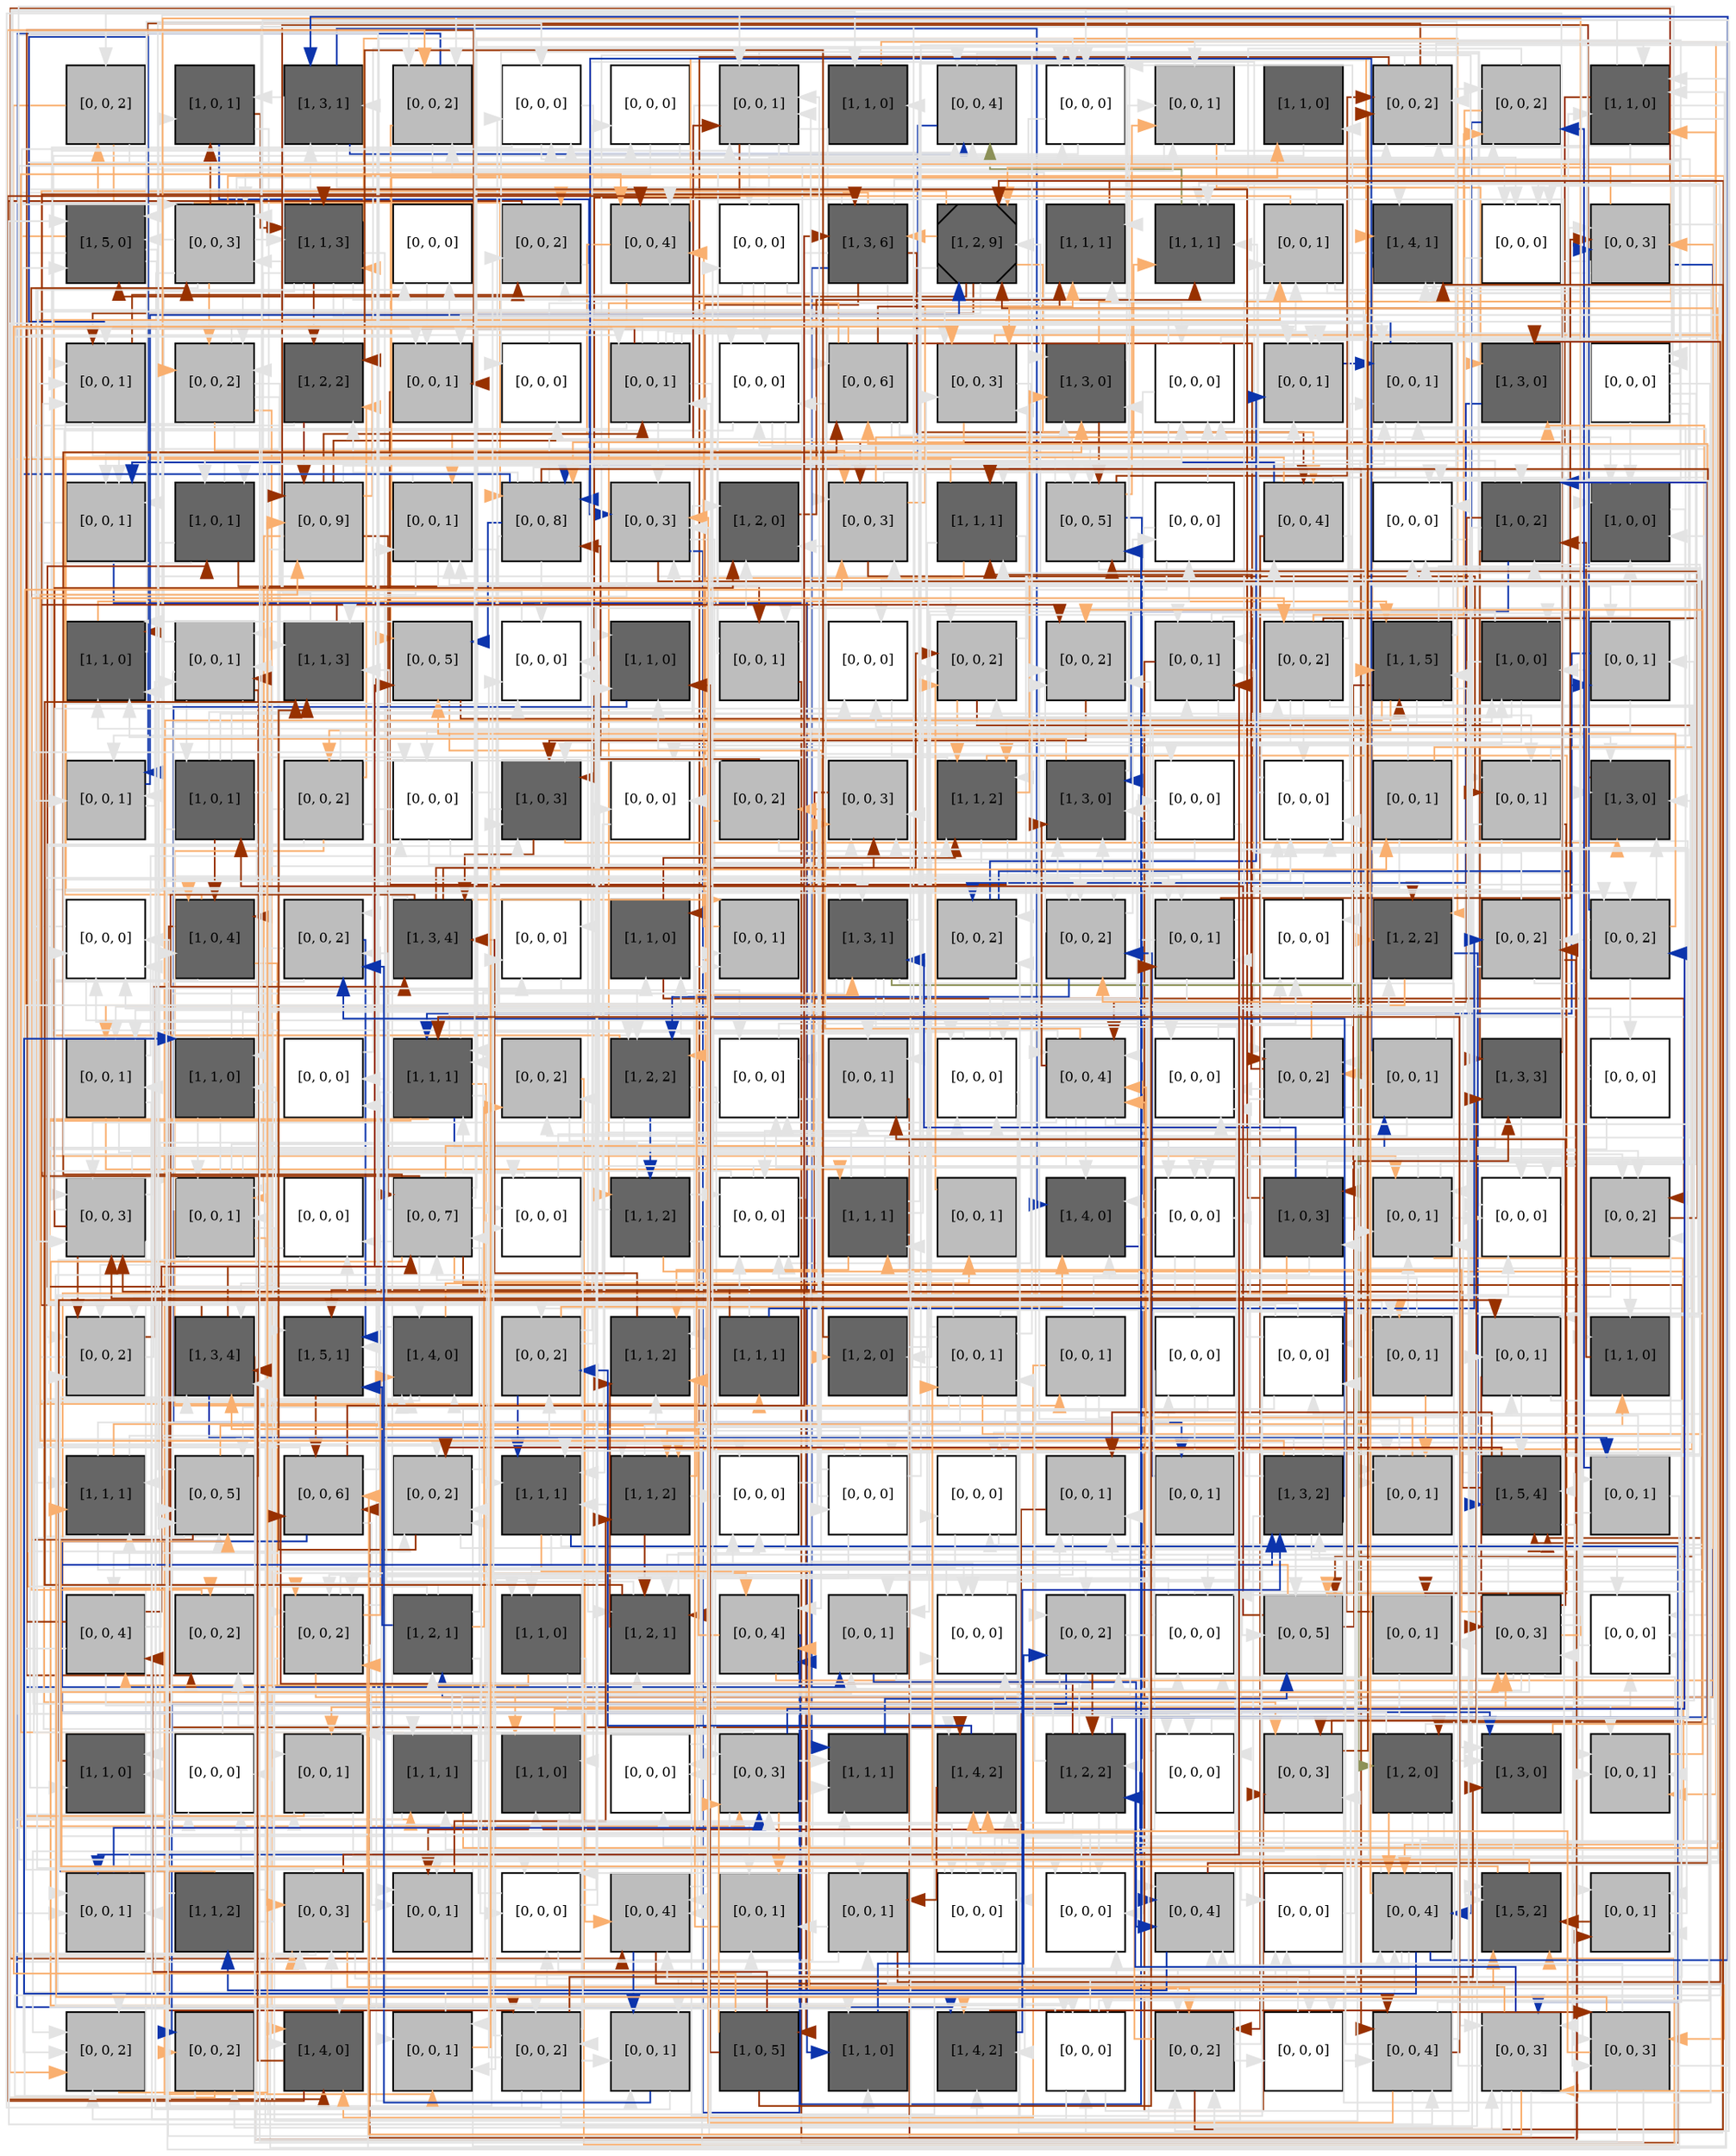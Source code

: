 digraph layout  {
rankdir=TB;
splines=ortho;
node [fixedsize=false, style=filled, width="0.6"];
edge [constraint=false];
0 [fillcolor="#bdbdbd", fontsize=8, label="[0, 0, 2]", shape=square, tooltip="name: None,\nin_degree: 2,\nout_degree: 3"];
1 [fillcolor="#666666", fontsize=8, label="[1, 0, 1]", shape=square, tooltip="name:  SHP1 ,\nin_degree: 3,\nout_degree: 3"];
2 [fillcolor="#666666", fontsize=8, label="[1, 3, 1]", shape=square, tooltip="name:  Cas8 ,\nin_degree: 3,\nout_degree: 3"];
3 [fillcolor="#bdbdbd", fontsize=8, label="[0, 0, 2]", shape=square, tooltip="name: None,\nin_degree: 4,\nout_degree: 3"];
4 [fillcolor="#FFFFFF", fontsize=8, label="[0, 0, 0]", shape=square, tooltip="name: None,\nin_degree: 4,\nout_degree: 3"];
5 [fillcolor="#FFFFFF", fontsize=8, label="[0, 0, 0]", shape=square, tooltip="name: None,\nin_degree: 2,\nout_degree: 2"];
6 [fillcolor="#bdbdbd", fontsize=8, label="[0, 0, 1]", shape=square, tooltip="name: None,\nin_degree: 5,\nout_degree: 8"];
7 [fillcolor="#666666", fontsize=8, label="[1, 1, 0]", shape=square, tooltip="name:  NIK ,\nin_degree: 2,\nout_degree: 1"];
8 [fillcolor="#bdbdbd", fontsize=8, label="[0, 0, 4]", shape=square, tooltip="name: None,\nin_degree: 5,\nout_degree: 3"];
9 [fillcolor="#FFFFFF", fontsize=8, label="[0, 0, 0]", shape=square, tooltip="name: None,\nin_degree: 5,\nout_degree: 3"];
10 [fillcolor="#bdbdbd", fontsize=8, label="[0, 0, 1]", shape=square, tooltip="name: None,\nin_degree: 4,\nout_degree: 3"];
11 [fillcolor="#666666", fontsize=8, label="[1, 1, 0]", shape=square, tooltip="name:  GROWTH ,\nin_degree: 2,\nout_degree: 1"];
12 [fillcolor="#bdbdbd", fontsize=8, label="[0, 0, 2]", shape=square, tooltip="name: None,\nin_degree: 5,\nout_degree: 5"];
13 [fillcolor="#bdbdbd", fontsize=8, label="[0, 0, 2]", shape=square, tooltip="name: None,\nin_degree: 4,\nout_degree: 3"];
14 [fillcolor="#666666", fontsize=8, label="[1, 1, 0]", shape=square, tooltip="name:  PTEN ,\nin_degree: 5,\nout_degree: 5"];
15 [fillcolor="#666666", fontsize=8, label="[1, 5, 0]", shape=square, tooltip="name:  p21 ,\nin_degree: 5,\nout_degree: 4"];
16 [fillcolor="#bdbdbd", fontsize=8, label="[0, 0, 3]", shape=square, tooltip="name: None,\nin_degree: 5,\nout_degree: 9"];
17 [fillcolor="#666666", fontsize=8, label="[1, 1, 3]", shape=square, tooltip="name:  FLIP ,\nin_degree: 4,\nout_degree: 9"];
18 [fillcolor="#FFFFFF", fontsize=8, label="[0, 0, 0]", shape=square, tooltip="name: None,\nin_degree: 2,\nout_degree: 1"];
19 [fillcolor="#bdbdbd", fontsize=8, label="[0, 0, 2]", shape=square, tooltip="name: None,\nin_degree: 4,\nout_degree: 2"];
20 [fillcolor="#bdbdbd", fontsize=8, label="[0, 0, 4]", shape=square, tooltip="name: None,\nin_degree: 4,\nout_degree: 3"];
21 [fillcolor="#FFFFFF", fontsize=8, label="[0, 0, 0]", shape=square, tooltip="name: None,\nin_degree: 2,\nout_degree: 5"];
22 [fillcolor="#666666", fontsize=8, label="[1, 3, 6]", shape=square, tooltip="name:  RAS ,\nin_degree: 3,\nout_degree: 8"];
23 [fillcolor="#666666", fontsize=8, label="[1, 2, 9]", shape=Msquare, tooltip="name:  JNK ,\nin_degree: 5,\nout_degree: 7"];
24 [fillcolor="#666666", fontsize=8, label="[1, 1, 1]", shape=square, tooltip="name:  ERK ,\nin_degree: 4,\nout_degree: 1"];
25 [fillcolor="#666666", fontsize=8, label="[1, 1, 1]", shape=square, tooltip="name:  cJun ,\nin_degree: 5,\nout_degree: 1"];
26 [fillcolor="#bdbdbd", fontsize=8, label="[0, 0, 1]", shape=square, tooltip="name: None,\nin_degree: 4,\nout_degree: 4"];
27 [fillcolor="#666666", fontsize=8, label="[1, 4, 1]", shape=square, tooltip="name:  BAX ,\nin_degree: 5,\nout_degree: 2"];
28 [fillcolor="#FFFFFF", fontsize=8, label="[0, 0, 0]", shape=square, tooltip="name: None,\nin_degree: 4,\nout_degree: 2"];
29 [fillcolor="#bdbdbd", fontsize=8, label="[0, 0, 3]", shape=square, tooltip="name: None,\nin_degree: 4,\nout_degree: 4"];
30 [fillcolor="#bdbdbd", fontsize=8, label="[0, 0, 1]", shape=square, tooltip="name: None,\nin_degree: 5,\nout_degree: 2"];
31 [fillcolor="#bdbdbd", fontsize=8, label="[0, 0, 2]", shape=square, tooltip="name: None,\nin_degree: 4,\nout_degree: 7"];
32 [fillcolor="#666666", fontsize=8, label="[1, 2, 2]", shape=square, tooltip="name:  Fas ,\nin_degree: 4,\nout_degree: 3"];
33 [fillcolor="#bdbdbd", fontsize=8, label="[0, 0, 1]", shape=square, tooltip="name: None,\nin_degree: 4,\nout_degree: 1"];
34 [fillcolor="#FFFFFF", fontsize=8, label="[0, 0, 0]", shape=square, tooltip="name: None,\nin_degree: 2,\nout_degree: 1"];
35 [fillcolor="#bdbdbd", fontsize=8, label="[0, 0, 1]", shape=square, tooltip="name: None,\nin_degree: 3,\nout_degree: 9"];
36 [fillcolor="#FFFFFF", fontsize=8, label="[0, 0, 0]", shape=square, tooltip="name: None,\nin_degree: 4,\nout_degree: 3"];
37 [fillcolor="#bdbdbd", fontsize=8, label="[0, 0, 6]", shape=square, tooltip="name: None,\nin_degree: 3,\nout_degree: 6"];
38 [fillcolor="#bdbdbd", fontsize=8, label="[0, 0, 3]", shape=square, tooltip="name: None,\nin_degree: 5,\nout_degree: 3"];
39 [fillcolor="#666666", fontsize=8, label="[1, 3, 0]", shape=square, tooltip="name:  CDK4 ,\nin_degree: 5,\nout_degree: 3"];
40 [fillcolor="#FFFFFF", fontsize=8, label="[0, 0, 0]", shape=square, tooltip="name: None,\nin_degree: 4,\nout_degree: 4"];
41 [fillcolor="#bdbdbd", fontsize=8, label="[0, 0, 1]", shape=square, tooltip="name: None,\nin_degree: 5,\nout_degree: 1"];
42 [fillcolor="#bdbdbd", fontsize=8, label="[0, 0, 1]", shape=square, tooltip="name: None,\nin_degree: 5,\nout_degree: 4"];
43 [fillcolor="#666666", fontsize=8, label="[1, 3, 0]", shape=square, tooltip="name:  MDM ,\nin_degree: 3,\nout_degree: 1"];
44 [fillcolor="#FFFFFF", fontsize=8, label="[0, 0, 0]", shape=square, tooltip="name: None,\nin_degree: 2,\nout_degree: 7"];
45 [fillcolor="#bdbdbd", fontsize=8, label="[0, 0, 1]", shape=square, tooltip="name: None,\nin_degree: 4,\nout_degree: 2"];
46 [fillcolor="#666666", fontsize=8, label="[1, 0, 1]", shape=square, tooltip="name: TNFA,\nin_degree: 3,\nout_degree: 4"];
47 [fillcolor="#bdbdbd", fontsize=8, label="[0, 0, 9]", shape=square, tooltip="name: None,\nin_degree: 4,\nout_degree: 7"];
48 [fillcolor="#bdbdbd", fontsize=8, label="[0, 0, 1]", shape=square, tooltip="name: None,\nin_degree: 4,\nout_degree: 5"];
49 [fillcolor="#bdbdbd", fontsize=8, label="[0, 0, 8]", shape=square, tooltip="name: None,\nin_degree: 5,\nout_degree: 8"];
50 [fillcolor="#bdbdbd", fontsize=8, label="[0, 0, 3]", shape=square, tooltip="name: None,\nin_degree: 5,\nout_degree: 4"];
51 [fillcolor="#666666", fontsize=8, label="[1, 2, 0]", shape=square, tooltip="name:  PIP3 ,\nin_degree: 4,\nout_degree: 1"];
52 [fillcolor="#bdbdbd", fontsize=8, label="[0, 0, 3]", shape=square, tooltip="name: None,\nin_degree: 5,\nout_degree: 4"];
53 [fillcolor="#666666", fontsize=8, label="[1, 1, 1]", shape=square, tooltip="name:  Prot ,\nin_degree: 4,\nout_degree: 4"];
54 [fillcolor="#bdbdbd", fontsize=8, label="[0, 0, 5]", shape=square, tooltip="name: None,\nin_degree: 5,\nout_degree: 5"];
55 [fillcolor="#FFFFFF", fontsize=8, label="[0, 0, 0]", shape=square, tooltip="name: None,\nin_degree: 2,\nout_degree: 3"];
56 [fillcolor="#bdbdbd", fontsize=8, label="[0, 0, 4]", shape=square, tooltip="name: None,\nin_degree: 3,\nout_degree: 5"];
57 [fillcolor="#FFFFFF", fontsize=8, label="[0, 0, 0]", shape=square, tooltip="name: None,\nin_degree: 5,\nout_degree: 1"];
58 [fillcolor="#666666", fontsize=8, label="[1, 0, 2]", shape=square, tooltip="name:  X ,\nin_degree: 4,\nout_degree: 5"];
59 [fillcolor="#666666", fontsize=8, label="[1, 0, 0]", shape=square, tooltip="name: Bort,\nin_degree: 5,\nout_degree: 1"];
60 [fillcolor="#666666", fontsize=8, label="[1, 1, 0]", shape=square, tooltip="name:  pIKB ,\nin_degree: 5,\nout_degree: 2"];
61 [fillcolor="#bdbdbd", fontsize=8, label="[0, 0, 1]", shape=square, tooltip="name: None,\nin_degree: 4,\nout_degree: 5"];
62 [fillcolor="#666666", fontsize=8, label="[1, 1, 3]", shape=square, tooltip="name:  MITO ,\nin_degree: 5,\nout_degree: 2"];
63 [fillcolor="#bdbdbd", fontsize=8, label="[0, 0, 5]", shape=square, tooltip="name: None,\nin_degree: 4,\nout_degree: 3"];
64 [fillcolor="#FFFFFF", fontsize=8, label="[0, 0, 0]", shape=square, tooltip="name: None,\nin_degree: 5,\nout_degree: 1"];
65 [fillcolor="#666666", fontsize=8, label="[1, 1, 0]", shape=square, tooltip="name:  RAC ,\nin_degree: 4,\nout_degree: 1"];
66 [fillcolor="#bdbdbd", fontsize=8, label="[0, 0, 1]", shape=square, tooltip="name: None,\nin_degree: 2,\nout_degree: 4"];
67 [fillcolor="#FFFFFF", fontsize=8, label="[0, 0, 0]", shape=square, tooltip="name: None,\nin_degree: 3,\nout_degree: 1"];
68 [fillcolor="#bdbdbd", fontsize=8, label="[0, 0, 2]", shape=square, tooltip="name: None,\nin_degree: 5,\nout_degree: 3"];
69 [fillcolor="#bdbdbd", fontsize=8, label="[0, 0, 2]", shape=square, tooltip="name: None,\nin_degree: 5,\nout_degree: 1"];
70 [fillcolor="#bdbdbd", fontsize=8, label="[0, 0, 1]", shape=square, tooltip="name: None,\nin_degree: 5,\nout_degree: 4"];
71 [fillcolor="#bdbdbd", fontsize=8, label="[0, 0, 2]", shape=square, tooltip="name: None,\nin_degree: 2,\nout_degree: 8"];
72 [fillcolor="#666666", fontsize=8, label="[1, 1, 5]", shape=square, tooltip="name:  CYCE ,\nin_degree: 4,\nout_degree: 8"];
73 [fillcolor="#666666", fontsize=8, label="[1, 0, 0]", shape=square, tooltip="name: TNFAR,\nin_degree: 4,\nout_degree: 4"];
74 [fillcolor="#bdbdbd", fontsize=8, label="[0, 0, 1]", shape=square, tooltip="name: None,\nin_degree: 3,\nout_degree: 2"];
75 [fillcolor="#bdbdbd", fontsize=8, label="[0, 0, 1]", shape=square, tooltip="name: None,\nin_degree: 4,\nout_degree: 2"];
76 [fillcolor="#666666", fontsize=8, label="[1, 0, 1]", shape=square, tooltip="name:  TNFA ,\nin_degree: 2,\nout_degree: 7"];
77 [fillcolor="#bdbdbd", fontsize=8, label="[0, 0, 2]", shape=square, tooltip="name: None,\nin_degree: 1,\nout_degree: 7"];
78 [fillcolor="#FFFFFF", fontsize=8, label="[0, 0, 0]", shape=square, tooltip="name: None,\nin_degree: 3,\nout_degree: 4"];
79 [fillcolor="#666666", fontsize=8, label="[1, 0, 3]", shape=square, tooltip="name: SHP1,\nin_degree: 5,\nout_degree: 3"];
80 [fillcolor="#FFFFFF", fontsize=8, label="[0, 0, 0]", shape=square, tooltip="name: None,\nin_degree: 3,\nout_degree: 1"];
81 [fillcolor="#bdbdbd", fontsize=8, label="[0, 0, 2]", shape=square, tooltip="name: None,\nin_degree: 2,\nout_degree: 3"];
82 [fillcolor="#bdbdbd", fontsize=8, label="[0, 0, 3]", shape=square, tooltip="name: None,\nin_degree: 5,\nout_degree: 1"];
83 [fillcolor="#666666", fontsize=8, label="[1, 1, 2]", shape=square, tooltip="name:  CIAP ,\nin_degree: 5,\nout_degree: 5"];
84 [fillcolor="#666666", fontsize=8, label="[1, 3, 0]", shape=square, tooltip="name:  Cas9 ,\nin_degree: 5,\nout_degree: 2"];
85 [fillcolor="#FFFFFF", fontsize=8, label="[0, 0, 0]", shape=square, tooltip="name: None,\nin_degree: 2,\nout_degree: 4"];
86 [fillcolor="#FFFFFF", fontsize=8, label="[0, 0, 0]", shape=square, tooltip="name: None,\nin_degree: 5,\nout_degree: 3"];
87 [fillcolor="#bdbdbd", fontsize=8, label="[0, 0, 1]", shape=square, tooltip="name: None,\nin_degree: 1,\nout_degree: 4"];
88 [fillcolor="#bdbdbd", fontsize=8, label="[0, 0, 1]", shape=square, tooltip="name: None,\nin_degree: 3,\nout_degree: 4"];
89 [fillcolor="#666666", fontsize=8, label="[1, 3, 0]", shape=square, tooltip="name:  IKK ,\nin_degree: 5,\nout_degree: 1"];
90 [fillcolor="#FFFFFF", fontsize=8, label="[0, 0, 0]", shape=square, tooltip="name: None,\nin_degree: 5,\nout_degree: 2"];
91 [fillcolor="#666666", fontsize=8, label="[1, 0, 4]", shape=square, tooltip="name: X,\nin_degree: 4,\nout_degree: 4"];
92 [fillcolor="#bdbdbd", fontsize=8, label="[0, 0, 2]", shape=square, tooltip="name: None,\nin_degree: 4,\nout_degree: 3"];
93 [fillcolor="#666666", fontsize=8, label="[1, 3, 4]", shape=square, tooltip="name:  pRB ,\nin_degree: 3,\nout_degree: 5"];
94 [fillcolor="#FFFFFF", fontsize=8, label="[0, 0, 0]", shape=square, tooltip="name: None,\nin_degree: 3,\nout_degree: 1"];
95 [fillcolor="#666666", fontsize=8, label="[1, 1, 0]", shape=square, tooltip="name:  IL6 ,\nin_degree: 3,\nout_degree: 2"];
96 [fillcolor="#bdbdbd", fontsize=8, label="[0, 0, 1]", shape=square, tooltip="name: None,\nin_degree: 3,\nout_degree: 1"];
97 [fillcolor="#666666", fontsize=8, label="[1, 3, 1]", shape=square, tooltip="name:  Cas3 ,\nin_degree: 3,\nout_degree: 8"];
98 [fillcolor="#bdbdbd", fontsize=8, label="[0, 0, 2]", shape=square, tooltip="name: None,\nin_degree: 3,\nout_degree: 2"];
99 [fillcolor="#bdbdbd", fontsize=8, label="[0, 0, 2]", shape=square, tooltip="name: None,\nin_degree: 5,\nout_degree: 3"];
100 [fillcolor="#bdbdbd", fontsize=8, label="[0, 0, 1]", shape=square, tooltip="name: None,\nin_degree: 4,\nout_degree: 4"];
101 [fillcolor="#FFFFFF", fontsize=8, label="[0, 0, 0]", shape=square, tooltip="name: None,\nin_degree: 3,\nout_degree: 1"];
102 [fillcolor="#666666", fontsize=8, label="[1, 2, 2]", shape=square, tooltip="name:  STRESS ,\nin_degree: 4,\nout_degree: 2"];
103 [fillcolor="#bdbdbd", fontsize=8, label="[0, 0, 2]", shape=square, tooltip="name: None,\nin_degree: 3,\nout_degree: 4"];
104 [fillcolor="#bdbdbd", fontsize=8, label="[0, 0, 2]", shape=square, tooltip="name: None,\nin_degree: 3,\nout_degree: 7"];
105 [fillcolor="#bdbdbd", fontsize=8, label="[0, 0, 1]", shape=square, tooltip="name: None,\nin_degree: 4,\nout_degree: 4"];
106 [fillcolor="#666666", fontsize=8, label="[1, 1, 0]", shape=square, tooltip="name:  MEKK2 ,\nin_degree: 3,\nout_degree: 6"];
107 [fillcolor="#FFFFFF", fontsize=8, label="[0, 0, 0]", shape=square, tooltip="name: None,\nin_degree: 2,\nout_degree: 1"];
108 [fillcolor="#666666", fontsize=8, label="[1, 1, 1]", shape=square, tooltip="name:  AKT ,\nin_degree: 5,\nout_degree: 8"];
109 [fillcolor="#bdbdbd", fontsize=8, label="[0, 0, 2]", shape=square, tooltip="name: None,\nin_degree: 3,\nout_degree: 2"];
110 [fillcolor="#666666", fontsize=8, label="[1, 2, 2]", shape=square, tooltip="name:  PI3K ,\nin_degree: 4,\nout_degree: 4"];
111 [fillcolor="#FFFFFF", fontsize=8, label="[0, 0, 0]", shape=square, tooltip="name: None,\nin_degree: 4,\nout_degree: 3"];
112 [fillcolor="#bdbdbd", fontsize=8, label="[0, 0, 1]", shape=square, tooltip="name: None,\nin_degree: 4,\nout_degree: 1"];
113 [fillcolor="#FFFFFF", fontsize=8, label="[0, 0, 0]", shape=square, tooltip="name: None,\nin_degree: 4,\nout_degree: 4"];
114 [fillcolor="#bdbdbd", fontsize=8, label="[0, 0, 4]", shape=square, tooltip="name: None,\nin_degree: 5,\nout_degree: 9"];
115 [fillcolor="#FFFFFF", fontsize=8, label="[0, 0, 0]", shape=square, tooltip="name: None,\nin_degree: 4,\nout_degree: 1"];
116 [fillcolor="#bdbdbd", fontsize=8, label="[0, 0, 2]", shape=square, tooltip="name: None,\nin_degree: 4,\nout_degree: 6"];
117 [fillcolor="#bdbdbd", fontsize=8, label="[0, 0, 1]", shape=square, tooltip="name: None,\nin_degree: 2,\nout_degree: 3"];
118 [fillcolor="#666666", fontsize=8, label="[1, 3, 3]", shape=square, tooltip="name:  CYCD ,\nin_degree: 3,\nout_degree: 3"];
119 [fillcolor="#FFFFFF", fontsize=8, label="[0, 0, 0]", shape=square, tooltip="name: None,\nin_degree: 1,\nout_degree: 5"];
120 [fillcolor="#bdbdbd", fontsize=8, label="[0, 0, 3]", shape=square, tooltip="name: None,\nin_degree: 5,\nout_degree: 6"];
121 [fillcolor="#bdbdbd", fontsize=8, label="[0, 0, 1]", shape=square, tooltip="name: None,\nin_degree: 5,\nout_degree: 6"];
122 [fillcolor="#FFFFFF", fontsize=8, label="[0, 0, 0]", shape=square, tooltip="name: None,\nin_degree: 2,\nout_degree: 2"];
123 [fillcolor="#bdbdbd", fontsize=8, label="[0, 0, 7]", shape=square, tooltip="name: None,\nin_degree: 4,\nout_degree: 13"];
124 [fillcolor="#FFFFFF", fontsize=8, label="[0, 0, 0]", shape=square, tooltip="name: None,\nin_degree: 3,\nout_degree: 3"];
125 [fillcolor="#666666", fontsize=8, label="[1, 1, 2]", shape=square, tooltip="name:  Smac ,\nin_degree: 2,\nout_degree: 7"];
126 [fillcolor="#FFFFFF", fontsize=8, label="[0, 0, 0]", shape=square, tooltip="name: None,\nin_degree: 5,\nout_degree: 5"];
127 [fillcolor="#666666", fontsize=8, label="[1, 1, 1]", shape=square, tooltip="name:  Apo ,\nin_degree: 3,\nout_degree: 6"];
128 [fillcolor="#bdbdbd", fontsize=8, label="[0, 0, 1]", shape=square, tooltip="name: None,\nin_degree: 1,\nout_degree: 1"];
129 [fillcolor="#666666", fontsize=8, label="[1, 4, 0]", shape=square, tooltip="name:  BCL2 ,\nin_degree: 5,\nout_degree: 1"];
130 [fillcolor="#FFFFFF", fontsize=8, label="[0, 0, 0]", shape=square, tooltip="name: None,\nin_degree: 5,\nout_degree: 4"];
131 [fillcolor="#666666", fontsize=8, label="[1, 0, 3]", shape=square, tooltip="name:  TNFAR ,\nin_degree: 2,\nout_degree: 6"];
132 [fillcolor="#bdbdbd", fontsize=8, label="[0, 0, 1]", shape=square, tooltip="name: None,\nin_degree: 5,\nout_degree: 4"];
133 [fillcolor="#FFFFFF", fontsize=8, label="[0, 0, 0]", shape=square, tooltip="name: None,\nin_degree: 5,\nout_degree: 1"];
134 [fillcolor="#bdbdbd", fontsize=8, label="[0, 0, 2]", shape=square, tooltip="name: None,\nin_degree: 4,\nout_degree: 2"];
135 [fillcolor="#bdbdbd", fontsize=8, label="[0, 0, 2]", shape=square, tooltip="name: None,\nin_degree: 5,\nout_degree: 3"];
136 [fillcolor="#666666", fontsize=8, label="[1, 3, 4]", shape=square, tooltip="name:  RIP ,\nin_degree: 5,\nout_degree: 4"];
137 [fillcolor="#666666", fontsize=8, label="[1, 5, 1]", shape=square, tooltip="name:  BID ,\nin_degree: 5,\nout_degree: 2"];
138 [fillcolor="#666666", fontsize=8, label="[1, 4, 0]", shape=square, tooltip="name:  p27 ,\nin_degree: 5,\nout_degree: 3"];
139 [fillcolor="#bdbdbd", fontsize=8, label="[0, 0, 2]", shape=square, tooltip="name: None,\nin_degree: 3,\nout_degree: 4"];
140 [fillcolor="#666666", fontsize=8, label="[1, 1, 2]", shape=square, tooltip="name:  Cytc ,\nin_degree: 5,\nout_degree: 2"];
141 [fillcolor="#666666", fontsize=8, label="[1, 1, 1]", shape=square, tooltip="name:  RAF ,\nin_degree: 1,\nout_degree: 3"];
142 [fillcolor="#666666", fontsize=8, label="[1, 2, 0]", shape=square, tooltip="name:  CDK2 ,\nin_degree: 2,\nout_degree: 2"];
143 [fillcolor="#bdbdbd", fontsize=8, label="[0, 0, 1]", shape=square, tooltip="name: None,\nin_degree: 2,\nout_degree: 9"];
144 [fillcolor="#bdbdbd", fontsize=8, label="[0, 0, 1]", shape=square, tooltip="name: None,\nin_degree: 1,\nout_degree: 4"];
145 [fillcolor="#FFFFFF", fontsize=8, label="[0, 0, 0]", shape=square, tooltip="name: None,\nin_degree: 2,\nout_degree: 3"];
146 [fillcolor="#FFFFFF", fontsize=8, label="[0, 0, 0]", shape=square, tooltip="name: None,\nin_degree: 3,\nout_degree: 6"];
147 [fillcolor="#bdbdbd", fontsize=8, label="[0, 0, 1]", shape=square, tooltip="name: None,\nin_degree: 2,\nout_degree: 6"];
148 [fillcolor="#bdbdbd", fontsize=8, label="[0, 0, 1]", shape=square, tooltip="name: None,\nin_degree: 4,\nout_degree: 4"];
149 [fillcolor="#666666", fontsize=8, label="[1, 1, 0]", shape=square, tooltip="name:  DNAPK ,\nin_degree: 3,\nout_degree: 1"];
150 [fillcolor="#666666", fontsize=8, label="[1, 1, 1]", shape=square, tooltip="name:  Cl_PARP ,\nin_degree: 4,\nout_degree: 4"];
151 [fillcolor="#bdbdbd", fontsize=8, label="[0, 0, 5]", shape=square, tooltip="name: None,\nin_degree: 5,\nout_degree: 5"];
152 [fillcolor="#bdbdbd", fontsize=8, label="[0, 0, 6]", shape=square, tooltip="name: None,\nin_degree: 4,\nout_degree: 5"];
153 [fillcolor="#bdbdbd", fontsize=8, label="[0, 0, 2]", shape=square, tooltip="name: None,\nin_degree: 5,\nout_degree: 4"];
154 [fillcolor="#666666", fontsize=8, label="[1, 1, 1]", shape=square, tooltip="name:  BAD ,\nin_degree: 5,\nout_degree: 4"];
155 [fillcolor="#666666", fontsize=8, label="[1, 1, 2]", shape=square, tooltip="name:  TRAF3 ,\nin_degree: 4,\nout_degree: 4"];
156 [fillcolor="#FFFFFF", fontsize=8, label="[0, 0, 0]", shape=square, tooltip="name: None,\nin_degree: 4,\nout_degree: 2"];
157 [fillcolor="#FFFFFF", fontsize=8, label="[0, 0, 0]", shape=square, tooltip="name: None,\nin_degree: 2,\nout_degree: 6"];
158 [fillcolor="#FFFFFF", fontsize=8, label="[0, 0, 0]", shape=square, tooltip="name: None,\nin_degree: 4,\nout_degree: 2"];
159 [fillcolor="#bdbdbd", fontsize=8, label="[0, 0, 1]", shape=square, tooltip="name: None,\nin_degree: 4,\nout_degree: 2"];
160 [fillcolor="#bdbdbd", fontsize=8, label="[0, 0, 1]", shape=square, tooltip="name: None,\nin_degree: 1,\nout_degree: 1"];
161 [fillcolor="#666666", fontsize=8, label="[1, 3, 2]", shape=square, tooltip="name:  JAK2 ,\nin_degree: 3,\nout_degree: 10"];
162 [fillcolor="#bdbdbd", fontsize=8, label="[0, 0, 1]", shape=square, tooltip="name: None,\nin_degree: 4,\nout_degree: 2"];
163 [fillcolor="#666666", fontsize=8, label="[1, 5, 4]", shape=square, tooltip="name:  Bclxl ,\nin_degree: 5,\nout_degree: 6"];
164 [fillcolor="#bdbdbd", fontsize=8, label="[0, 0, 1]", shape=square, tooltip="name: None,\nin_degree: 2,\nout_degree: 4"];
165 [fillcolor="#bdbdbd", fontsize=8, label="[0, 0, 4]", shape=square, tooltip="name: None,\nin_degree: 3,\nout_degree: 5"];
166 [fillcolor="#bdbdbd", fontsize=8, label="[0, 0, 2]", shape=square, tooltip="name: None,\nin_degree: 3,\nout_degree: 2"];
167 [fillcolor="#bdbdbd", fontsize=8, label="[0, 0, 2]", shape=square, tooltip="name: None,\nin_degree: 5,\nout_degree: 8"];
168 [fillcolor="#666666", fontsize=8, label="[1, 2, 1]", shape=square, tooltip="name:  ATM ,\nin_degree: 2,\nout_degree: 6"];
169 [fillcolor="#666666", fontsize=8, label="[1, 1, 0]", shape=square, tooltip="name:  MKK4 ,\nin_degree: 2,\nout_degree: 3"];
170 [fillcolor="#666666", fontsize=8, label="[1, 2, 1]", shape=square, tooltip="name:  DNAdam ,\nin_degree: 5,\nout_degree: 4"];
171 [fillcolor="#bdbdbd", fontsize=8, label="[0, 0, 4]", shape=square, tooltip="name: None,\nin_degree: 4,\nout_degree: 3"];
172 [fillcolor="#bdbdbd", fontsize=8, label="[0, 0, 1]", shape=square, tooltip="name: None,\nin_degree: 4,\nout_degree: 3"];
173 [fillcolor="#FFFFFF", fontsize=8, label="[0, 0, 0]", shape=square, tooltip="name: None,\nin_degree: 4,\nout_degree: 2"];
174 [fillcolor="#bdbdbd", fontsize=8, label="[0, 0, 2]", shape=square, tooltip="name: None,\nin_degree: 5,\nout_degree: 4"];
175 [fillcolor="#FFFFFF", fontsize=8, label="[0, 0, 0]", shape=square, tooltip="name: None,\nin_degree: 4,\nout_degree: 3"];
176 [fillcolor="#bdbdbd", fontsize=8, label="[0, 0, 5]", shape=square, tooltip="name: None,\nin_degree: 5,\nout_degree: 3"];
177 [fillcolor="#bdbdbd", fontsize=8, label="[0, 0, 1]", shape=square, tooltip="name: None,\nin_degree: 2,\nout_degree: 3"];
178 [fillcolor="#bdbdbd", fontsize=8, label="[0, 0, 3]", shape=square, tooltip="name: None,\nin_degree: 4,\nout_degree: 11"];
179 [fillcolor="#FFFFFF", fontsize=8, label="[0, 0, 0]", shape=square, tooltip="name: None,\nin_degree: 5,\nout_degree: 1"];
180 [fillcolor="#666666", fontsize=8, label="[1, 1, 0]", shape=square, tooltip="name:  STAT3 ,\nin_degree: 3,\nout_degree: 1"];
181 [fillcolor="#FFFFFF", fontsize=8, label="[0, 0, 0]", shape=square, tooltip="name: None,\nin_degree: 3,\nout_degree: 1"];
182 [fillcolor="#bdbdbd", fontsize=8, label="[0, 0, 1]", shape=square, tooltip="name: None,\nin_degree: 4,\nout_degree: 3"];
183 [fillcolor="#666666", fontsize=8, label="[1, 1, 1]", shape=square, tooltip="name:  gp130 ,\nin_degree: 3,\nout_degree: 6"];
184 [fillcolor="#666666", fontsize=8, label="[1, 1, 0]", shape=square, tooltip="name:  CDK6 ,\nin_degree: 3,\nout_degree: 2"];
185 [fillcolor="#FFFFFF", fontsize=8, label="[0, 0, 0]", shape=square, tooltip="name: None,\nin_degree: 3,\nout_degree: 2"];
186 [fillcolor="#bdbdbd", fontsize=8, label="[0, 0, 3]", shape=square, tooltip="name: None,\nin_degree: 5,\nout_degree: 8"];
187 [fillcolor="#666666", fontsize=8, label="[1, 1, 1]", shape=square, tooltip="name:  MEKK ,\nin_degree: 4,\nout_degree: 1"];
188 [fillcolor="#666666", fontsize=8, label="[1, 4, 2]", shape=square, tooltip="name:  XIAP ,\nin_degree: 5,\nout_degree: 3"];
189 [fillcolor="#666666", fontsize=8, label="[1, 2, 2]", shape=square, tooltip="name:  JAK1 ,\nin_degree: 3,\nout_degree: 10"];
190 [fillcolor="#FFFFFF", fontsize=8, label="[0, 0, 0]", shape=square, tooltip="name: None,\nin_degree: 3,\nout_degree: 2"];
191 [fillcolor="#bdbdbd", fontsize=8, label="[0, 0, 3]", shape=square, tooltip="name: None,\nin_degree: 4,\nout_degree: 4"];
192 [fillcolor="#666666", fontsize=8, label="[1, 2, 0]", shape=square, tooltip="name:  FasL ,\nin_degree: 2,\nout_degree: 8"];
193 [fillcolor="#666666", fontsize=8, label="[1, 3, 0]", shape=square, tooltip="name:  MYC ,\nin_degree: 4,\nout_degree: 2"];
194 [fillcolor="#bdbdbd", fontsize=8, label="[0, 0, 1]", shape=square, tooltip="name: None,\nin_degree: 5,\nout_degree: 1"];
195 [fillcolor="#bdbdbd", fontsize=8, label="[0, 0, 1]", shape=square, tooltip="name: None,\nin_degree: 4,\nout_degree: 3"];
196 [fillcolor="#666666", fontsize=8, label="[1, 1, 2]", shape=square, tooltip="name:  MAPK ,\nin_degree: 1,\nout_degree: 5"];
197 [fillcolor="#bdbdbd", fontsize=8, label="[0, 0, 3]", shape=square, tooltip="name: None,\nin_degree: 4,\nout_degree: 7"];
198 [fillcolor="#bdbdbd", fontsize=8, label="[0, 0, 1]", shape=square, tooltip="name: None,\nin_degree: 4,\nout_degree: 1"];
199 [fillcolor="#FFFFFF", fontsize=8, label="[0, 0, 0]", shape=square, tooltip="name: None,\nin_degree: 4,\nout_degree: 5"];
200 [fillcolor="#bdbdbd", fontsize=8, label="[0, 0, 4]", shape=square, tooltip="name: None,\nin_degree: 5,\nout_degree: 3"];
201 [fillcolor="#bdbdbd", fontsize=8, label="[0, 0, 1]", shape=square, tooltip="name: None,\nin_degree: 4,\nout_degree: 1"];
202 [fillcolor="#bdbdbd", fontsize=8, label="[0, 0, 1]", shape=square, tooltip="name: None,\nin_degree: 3,\nout_degree: 5"];
203 [fillcolor="#FFFFFF", fontsize=8, label="[0, 0, 0]", shape=square, tooltip="name: None,\nin_degree: 5,\nout_degree: 3"];
204 [fillcolor="#FFFFFF", fontsize=8, label="[0, 0, 0]", shape=square, tooltip="name: None,\nin_degree: 4,\nout_degree: 2"];
205 [fillcolor="#bdbdbd", fontsize=8, label="[0, 0, 4]", shape=square, tooltip="name: None,\nin_degree: 5,\nout_degree: 2"];
206 [fillcolor="#FFFFFF", fontsize=8, label="[0, 0, 0]", shape=square, tooltip="name: None,\nin_degree: 4,\nout_degree: 1"];
207 [fillcolor="#bdbdbd", fontsize=8, label="[0, 0, 4]", shape=square, tooltip="name: None,\nin_degree: 5,\nout_degree: 9"];
208 [fillcolor="#666666", fontsize=8, label="[1, 5, 2]", shape=square, tooltip="name:  pSTAT3 ,\nin_degree: 5,\nout_degree: 2"];
209 [fillcolor="#bdbdbd", fontsize=8, label="[0, 0, 1]", shape=square, tooltip="name: None,\nin_degree: 4,\nout_degree: 2"];
210 [fillcolor="#bdbdbd", fontsize=8, label="[0, 0, 2]", shape=square, tooltip="name: None,\nin_degree: 5,\nout_degree: 1"];
211 [fillcolor="#bdbdbd", fontsize=8, label="[0, 0, 2]", shape=square, tooltip="name: None,\nin_degree: 3,\nout_degree: 2"];
212 [fillcolor="#666666", fontsize=8, label="[1, 4, 0]", shape=square, tooltip="name:  pNFKB ,\nin_degree: 5,\nout_degree: 2"];
213 [fillcolor="#bdbdbd", fontsize=8, label="[0, 0, 1]", shape=square, tooltip="name: None,\nin_degree: 4,\nout_degree: 2"];
214 [fillcolor="#bdbdbd", fontsize=8, label="[0, 0, 2]", shape=square, tooltip="name: None,\nin_degree: 3,\nout_degree: 8"];
215 [fillcolor="#bdbdbd", fontsize=8, label="[0, 0, 1]", shape=square, tooltip="name: None,\nin_degree: 4,\nout_degree: 2"];
216 [fillcolor="#666666", fontsize=8, label="[1, 0, 5]", shape=square, tooltip="name:  Bort ,\nin_degree: 1,\nout_degree: 5"];
217 [fillcolor="#666666", fontsize=8, label="[1, 1, 0]", shape=square, tooltip="name:  MEK1 ,\nin_degree: 3,\nout_degree: 1"];
218 [fillcolor="#666666", fontsize=8, label="[1, 4, 2]", shape=square, tooltip="name:  p53 ,\nin_degree: 4,\nout_degree: 2"];
219 [fillcolor="#FFFFFF", fontsize=8, label="[0, 0, 0]", shape=square, tooltip="name: None,\nin_degree: 4,\nout_degree: 5"];
220 [fillcolor="#bdbdbd", fontsize=8, label="[0, 0, 2]", shape=square, tooltip="name: None,\nin_degree: 5,\nout_degree: 3"];
221 [fillcolor="#FFFFFF", fontsize=8, label="[0, 0, 0]", shape=square, tooltip="name: None,\nin_degree: 3,\nout_degree: 2"];
222 [fillcolor="#bdbdbd", fontsize=8, label="[0, 0, 4]", shape=square, tooltip="name: None,\nin_degree: 4,\nout_degree: 7"];
223 [fillcolor="#bdbdbd", fontsize=8, label="[0, 0, 3]", shape=square, tooltip="name: None,\nin_degree: 5,\nout_degree: 8"];
224 [fillcolor="#bdbdbd", fontsize=8, label="[0, 0, 3]", shape=square, tooltip="name: None,\nin_degree: 4,\nout_degree: 6"];
0 -> 49  [color="#F9AF6F", style="penwidth(0.1)", tooltip="23( JNK ) to 218( p53 )", weight=1];
0 -> 183  [color="#F9AF6F", style="penwidth(0.1)", tooltip="22( RAS ) to 141( RAF )", weight=1];
0 -> 44  [color=grey89, style="penwidth(0.1)", tooltip=" ", weight=1];
1 -> 50  [color="#0C34AC", style="penwidth(0.1)", tooltip="1( SHP1 ) to 161( JAK2 )", weight=1];
1 -> 182  [color=grey89, style="penwidth(0.1)", tooltip=" ", weight=1];
1 -> 17  [color="#983100", style="penwidth(0.1)", tooltip="1( SHP1 ) to 22( RAS )", weight=1];
2 -> 8  [color="#0C34AC", style="penwidth(0.1)", tooltip="2( Cas8 ) to 137( BID )", weight=1];
2 -> 27  [color=grey89, style="penwidth(0.1)", tooltip=" ", weight=1];
2 -> 129  [color="#0C34AC", style="penwidth(0.1)", tooltip="212( pNFKB ) to 129( BCL2 )", weight=1];
3 -> 39  [color=grey89, style="penwidth(0.1)", tooltip=" ", weight=1];
3 -> 63  [color="#F9AF6F", style="penwidth(0.1)", tooltip="72( CYCE ) to 142( CDK2 )", weight=1];
3 -> 172  [color="#0C34AC", style="penwidth(0.1)", tooltip="217( MEK1 ) to 196( MAPK )", weight=1];
4 -> 110  [color=grey89, style="penwidth(0.1)", tooltip=" ", weight=1];
4 -> 73  [color=grey89, style="penwidth(0.1)", tooltip=" ", weight=1];
4 -> 184  [color=grey89, style="penwidth(0.1)", tooltip=" ", weight=1];
5 -> 13  [color=grey89, style="penwidth(0.1)", tooltip=" ", weight=1];
5 -> 16  [color=grey89, style="penwidth(0.1)", tooltip=" ", weight=1];
6 -> 21  [color=grey89, style="penwidth(0.1)", tooltip=" ", weight=1];
6 -> 28  [color=grey89, style="penwidth(0.1)", tooltip=" ", weight=1];
6 -> 37  [color=grey89, style="penwidth(0.1)", tooltip=" ", weight=1];
6 -> 79  [color="#983100", style="penwidth(0.1)", tooltip="142( CDK2 ) to 93( pRB )", weight=1];
6 -> 140  [color=grey89, style="penwidth(0.1)", tooltip=" ", weight=1];
6 -> 8  [color=grey89, style="penwidth(0.1)", tooltip=" ", weight=1];
6 -> 88  [color=grey89, style="penwidth(0.1)", tooltip=" ", weight=1];
6 -> 116  [color=grey89, style="penwidth(0.1)", tooltip=" ", weight=1];
7 -> 194  [color="#F9AF6F", style="penwidth(0.1)", tooltip="7( NIK ) to 89( IKK )", weight=1];
8 -> 49  [color="#0C34AC", style="penwidth(0.1)", tooltip="2( Cas8 ) to 137( BID )", weight=1];
8 -> 162  [color=grey89, style="penwidth(0.1)", tooltip=" ", weight=1];
8 -> 133  [color=grey89, style="penwidth(0.1)", tooltip=" ", weight=1];
9 -> 4  [color=grey89, style="penwidth(0.1)", tooltip=" ", weight=1];
9 -> 94  [color=grey89, style="penwidth(0.1)", tooltip=" ", weight=1];
9 -> 83  [color=grey89, style="penwidth(0.1)", tooltip=" ", weight=1];
10 -> 45  [color=grey89, style="penwidth(0.1)", tooltip=" ", weight=1];
10 -> 43  [color="#F9AF6F", style="penwidth(0.1)", tooltip="108( AKT ) to 43( MDM )", weight=1];
10 -> 12  [color=grey89, style="penwidth(0.1)", tooltip=" ", weight=1];
11 -> 30  [color=grey89, style="penwidth(0.1)", tooltip=" ", weight=1];
12 -> 65  [color=grey89, style="penwidth(0.1)", tooltip=" ", weight=1];
12 -> 60  [color="#983100", style="penwidth(0.1)", tooltip="89( IKK ) to 60( pIKB )", weight=1];
12 -> 45  [color=grey89, style="penwidth(0.1)", tooltip=" ", weight=1];
12 -> 220  [color=grey89, style="penwidth(0.1)", tooltip=" ", weight=1];
12 -> 170  [color="#983100", style="penwidth(0.1)", tooltip="39( CDK4 ) to 93( pRB )", weight=1];
13 -> 130  [color=grey89, style="penwidth(0.1)", tooltip=" ", weight=1];
13 -> 83  [color="#F9AF6F", style="penwidth(0.1)", tooltip="131( TNFAR ) to 83( CIAP )", weight=1];
13 -> 207  [color="#0C34AC", style="penwidth(0.1)", tooltip="212( pNFKB ) to 129( BCL2 )", weight=1];
14 -> 121  [color=grey89, style="penwidth(0.1)", tooltip=" ", weight=1];
14 -> 52  [color="#983100", style="penwidth(0.1)", tooltip="14( PTEN ) to 51( PIP3 )", weight=1];
14 -> 153  [color=grey89, style="penwidth(0.1)", tooltip=" ", weight=1];
14 -> 25  [color=grey89, style="penwidth(0.1)", tooltip=" ", weight=1];
14 -> 199  [color=grey89, style="penwidth(0.1)", tooltip=" ", weight=1];
15 -> 68  [color=grey89, style="penwidth(0.1)", tooltip=" ", weight=1];
15 -> 162  [color=grey89, style="penwidth(0.1)", tooltip=" ", weight=1];
15 -> 54  [color=grey89, style="penwidth(0.1)", tooltip=" ", weight=1];
15 -> 186  [color="#F9AF6F", style="penwidth(0.1)", tooltip="15( p21 ) to 142( CDK2 )", weight=1];
16 -> 1  [color="#983100", style="penwidth(0.1)", tooltip="208( pSTAT3 ) to 163( Bclxl )", weight=1];
16 -> 15  [color=grey89, style="penwidth(0.1)", tooltip=" ", weight=1];
16 -> 17  [color=grey89, style="penwidth(0.1)", tooltip=" ", weight=1];
16 -> 31  [color="#F9AF6F", style="penwidth(0.1)", tooltip="208( pSTAT3 ) to 212( pNFKB )", weight=1];
16 -> 224  [color="#F9AF6F", style="penwidth(0.1)", tooltip="208( pSTAT3 ) to 188( XIAP )", weight=1];
16 -> 195  [color=grey89, style="penwidth(0.1)", tooltip=" ", weight=1];
16 -> 138  [color=grey89, style="penwidth(0.1)", tooltip=" ", weight=1];
16 -> 44  [color=grey89, style="penwidth(0.1)", tooltip=" ", weight=1];
16 -> 179  [color=grey89, style="penwidth(0.1)", tooltip=" ", weight=1];
17 -> 32  [color="#983100", style="penwidth(0.1)", tooltip="1( SHP1 ) to 22( RAS )", weight=1];
17 -> 52  [color=grey89, style="penwidth(0.1)", tooltip=" ", weight=1];
17 -> 99  [color=grey89, style="penwidth(0.1)", tooltip=" ", weight=1];
17 -> 61  [color=grey89, style="penwidth(0.1)", tooltip=" ", weight=1];
17 -> 102  [color="#F9AF6F", style="penwidth(0.1)", tooltip="53( Prot ) to 102( STRESS )", weight=1];
17 -> 198  [color=grey89, style="penwidth(0.1)", tooltip=" ", weight=1];
17 -> 26  [color=grey89, style="penwidth(0.1)", tooltip=" ", weight=1];
17 -> 31  [color=grey89, style="penwidth(0.1)", tooltip=" ", weight=1];
17 -> 2  [color=grey89, style="penwidth(0.1)", tooltip=" ", weight=1];
18 -> 33  [color=grey89, style="penwidth(0.1)", tooltip=" ", weight=1];
19 -> 170  [color=grey89, style="penwidth(0.1)", tooltip=" ", weight=1];
19 -> 212  [color="#983100", style="penwidth(0.1)", tooltip="58( X ) to 212( pNFKB )", weight=1];
20 -> 141  [color="#F9AF6F", style="penwidth(0.1)", tooltip="22( RAS ) to 141( RAF )", weight=1];
20 -> 48  [color="#F9AF6F", style="penwidth(0.1)", tooltip="93( pRB ) to 11( GROWTH )", weight=1];
20 -> 116  [color="#F9AF6F", style="penwidth(0.1)", tooltip="183( gp130 ) to 110( PI3K )", weight=1];
21 -> 36  [color=grey89, style="penwidth(0.1)", tooltip=" ", weight=1];
21 -> 8  [color=grey89, style="penwidth(0.1)", tooltip=" ", weight=1];
21 -> 206  [color=grey89, style="penwidth(0.1)", tooltip=" ", weight=1];
21 -> 19  [color=grey89, style="penwidth(0.1)", tooltip=" ", weight=1];
21 -> 108  [color=grey89, style="penwidth(0.1)", tooltip=" ", weight=1];
22 -> 111  [color=grey89, style="penwidth(0.1)", tooltip=" ", weight=1];
22 -> 56  [color="#983100", style="penwidth(0.1)", tooltip="137( BID ) to 27( BAX )", weight=1];
22 -> 0  [color="#F9AF6F", style="penwidth(0.1)", tooltip="22( RAS ) to 141( RAF )", weight=1];
22 -> 179  [color=grey89, style="penwidth(0.1)", tooltip=" ", weight=1];
22 -> 182  [color=grey89, style="penwidth(0.1)", tooltip=" ", weight=1];
22 -> 95  [color="#983100", style="penwidth(0.1)", tooltip="212( pNFKB ) to 95( IL6 )", weight=1];
22 -> 187  [color="#0C34AC", style="penwidth(0.1)", tooltip="24( ERK ) to 118( CYCD )", weight=1];
22 -> 116  [color=grey89, style="penwidth(0.1)", tooltip=" ", weight=1];
23 -> 132  [color="#F9AF6F", style="penwidth(0.1)", tooltip="23( JNK ) to 25( cJun )", weight=1];
23 -> 56  [color="#F9AF6F", style="penwidth(0.1)", tooltip="118( CYCD ) to 39( CDK4 )", weight=1];
23 -> 22  [color="#F9AF6F", style="penwidth(0.1)", tooltip="23( JNK ) to 218( p53 )", weight=1];
23 -> 100  [color=grey89, style="penwidth(0.1)", tooltip=" ", weight=1];
23 -> 75  [color=grey89, style="penwidth(0.1)", tooltip=" ", weight=1];
23 -> 15  [color="#983100", style="penwidth(0.1)", tooltip="193( MYC ) to 15( p21 )", weight=1];
23 -> 30  [color="#983100", style="penwidth(0.1)", tooltip="58( X ) to 212( pNFKB )", weight=1];
24 -> 200  [color="#983100", style="penwidth(0.1)", tooltip="193( MYC ) to 15( p21 )", weight=1];
25 -> 8  [color="#8C9158", style="penwidth(0.1)", tooltip="25( cJun ) to 192( FasL )", weight=1];
26 -> 146  [color=grey89, style="penwidth(0.1)", tooltip=" ", weight=1];
26 -> 133  [color=grey89, style="penwidth(0.1)", tooltip=" ", weight=1];
26 -> 19  [color="#F9AF6F", style="penwidth(0.1)", tooltip="53( Prot ) to 212( pNFKB )", weight=1];
26 -> 137  [color=grey89, style="penwidth(0.1)", tooltip=" ", weight=1];
27 -> 102  [color="#F9AF6F", style="penwidth(0.1)", tooltip="150( Cl_PARP ) to 127( Apo )", weight=1];
27 -> 67  [color=grey89, style="penwidth(0.1)", tooltip=" ", weight=1];
28 -> 59  [color=grey89, style="penwidth(0.1)", tooltip=" ", weight=1];
28 -> 105  [color=grey89, style="penwidth(0.1)", tooltip=" ", weight=1];
29 -> 197  [color=grey89, style="penwidth(0.1)", tooltip=" ", weight=1];
29 -> 23  [color="#F9AF6F", style="penwidth(0.1)", tooltip="39( CDK4 ) to 15( p21 )", weight=1];
29 -> 168  [color="#0C34AC", style="penwidth(0.1)", tooltip="129( BCL2 ) to 137( BID )", weight=1];
29 -> 99  [color=grey89, style="penwidth(0.1)", tooltip=" ", weight=1];
30 -> 19  [color="#983100", style="penwidth(0.1)", tooltip="58( X ) to 212( pNFKB )", weight=1];
30 -> 208  [color=grey89, style="penwidth(0.1)", tooltip=" ", weight=1];
31 -> 158  [color=grey89, style="penwidth(0.1)", tooltip=" ", weight=1];
31 -> 110  [color=grey89, style="penwidth(0.1)", tooltip=" ", weight=1];
31 -> 52  [color="#F9AF6F", style="penwidth(0.1)", tooltip="196( MAPK ) to 24( ERK )", weight=1];
31 -> 212  [color="#F9AF6F", style="penwidth(0.1)", tooltip="208( pSTAT3 ) to 212( pNFKB )", weight=1];
31 -> 62  [color=grey89, style="penwidth(0.1)", tooltip=" ", weight=1];
31 -> 86  [color=grey89, style="penwidth(0.1)", tooltip=" ", weight=1];
31 -> 162  [color=grey89, style="penwidth(0.1)", tooltip=" ", weight=1];
32 -> 47  [color="#983100", style="penwidth(0.1)", tooltip="1( SHP1 ) to 22( RAS )", weight=1];
32 -> 10  [color=grey89, style="penwidth(0.1)", tooltip=" ", weight=1];
32 -> 150  [color=grey89, style="penwidth(0.1)", tooltip=" ", weight=1];
33 -> 102  [color="#983100", style="penwidth(0.1)", tooltip="170( DNAdam ) to 102( STRESS )", weight=1];
34 -> 40  [color=grey89, style="penwidth(0.1)", tooltip=" ", weight=1];
35 -> 166  [color="#983100", style="penwidth(0.1)", tooltip="32( Fas ) to 192( FasL )", weight=1];
35 -> 26  [color=grey89, style="penwidth(0.1)", tooltip=" ", weight=1];
35 -> 120  [color=grey89, style="penwidth(0.1)", tooltip=" ", weight=1];
35 -> 186  [color=grey89, style="penwidth(0.1)", tooltip=" ", weight=1];
35 -> 219  [color=grey89, style="penwidth(0.1)", tooltip=" ", weight=1];
35 -> 181  [color=grey89, style="penwidth(0.1)", tooltip=" ", weight=1];
35 -> 13  [color=grey89, style="penwidth(0.1)", tooltip=" ", weight=1];
35 -> 50  [color=grey89, style="penwidth(0.1)", tooltip=" ", weight=1];
35 -> 1  [color=grey89, style="penwidth(0.1)", tooltip=" ", weight=1];
36 -> 205  [color=grey89, style="penwidth(0.1)", tooltip=" ", weight=1];
36 -> 130  [color=grey89, style="penwidth(0.1)", tooltip=" ", weight=1];
36 -> 104  [color=grey89, style="penwidth(0.1)", tooltip=" ", weight=1];
37 -> 197  [color="#F9AF6F", style="penwidth(0.1)", tooltip="193( MYC ) to 138( p27 )", weight=1];
37 -> 24  [color="#983100", style="penwidth(0.1)", tooltip="193( MYC ) to 15( p21 )", weight=1];
37 -> 116  [color="#983100", style="penwidth(0.1)", tooltip="216( Bort ) to 53( Prot )", weight=1];
37 -> 39  [color=grey89, style="penwidth(0.1)", tooltip=" ", weight=1];
37 -> 59  [color=grey89, style="penwidth(0.1)", tooltip=" ", weight=1];
37 -> 125  [color="#F9AF6F", style="penwidth(0.1)", tooltip="193( MYC ) to 72( CYCE )", weight=1];
38 -> 126  [color=grey89, style="penwidth(0.1)", tooltip=" ", weight=1];
38 -> 49  [color="#F9AF6F", style="penwidth(0.1)", tooltip="183( gp130 ) to 161( JAK2 )", weight=1];
38 -> 223  [color="#F9AF6F", style="penwidth(0.1)", tooltip="216( Bort ) to 136( RIP )", weight=1];
39 -> 54  [color="#983100", style="penwidth(0.1)", tooltip="39( CDK4 ) to 93( pRB )", weight=1];
39 -> 167  [color="#F9AF6F", style="penwidth(0.1)", tooltip="39( CDK4 ) to 15( p21 )", weight=1];
39 -> 197  [color=grey89, style="penwidth(0.1)", tooltip=" ", weight=1];
40 -> 205  [color=grey89, style="penwidth(0.1)", tooltip=" ", weight=1];
40 -> 188  [color=grey89, style="penwidth(0.1)", tooltip=" ", weight=1];
40 -> 121  [color=grey89, style="penwidth(0.1)", tooltip=" ", weight=1];
40 -> 45  [color=grey89, style="penwidth(0.1)", tooltip=" ", weight=1];
41 -> 42  [color="#0C34AC", style="penwidth(0.1)", tooltip="43( MDM ) to 15( p21 )", weight=1];
42 -> 153  [color=grey89, style="penwidth(0.1)", tooltip=" ", weight=1];
42 -> 75  [color="#0C34AC", style="penwidth(0.1)", tooltip="43( MDM ) to 15( p21 )", weight=1];
42 -> 198  [color=grey89, style="penwidth(0.1)", tooltip=" ", weight=1];
42 -> 70  [color=grey89, style="penwidth(0.1)", tooltip=" ", weight=1];
43 -> 98  [color="#0C34AC", style="penwidth(0.1)", tooltip="43( MDM ) to 218( p53 )", weight=1];
44 -> 59  [color=grey89, style="penwidth(0.1)", tooltip=" ", weight=1];
44 -> 89  [color=grey89, style="penwidth(0.1)", tooltip=" ", weight=1];
44 -> 66  [color=grey89, style="penwidth(0.1)", tooltip=" ", weight=1];
44 -> 75  [color=grey89, style="penwidth(0.1)", tooltip=" ", weight=1];
44 -> 130  [color=grey89, style="penwidth(0.1)", tooltip=" ", weight=1];
44 -> 221  [color=grey89, style="penwidth(0.1)", tooltip=" ", weight=1];
44 -> 4  [color=grey89, style="penwidth(0.1)", tooltip=" ", weight=1];
45 -> 217  [color="#0C34AC", style="penwidth(0.1)", tooltip="141( RAF ) to 217( MEK1 )", weight=1];
45 -> 155  [color=grey89, style="penwidth(0.1)", tooltip=" ", weight=1];
46 -> 156  [color=grey89, style="penwidth(0.1)", tooltip=" ", weight=1];
46 -> 146  [color=grey89, style="penwidth(0.1)", tooltip=" ", weight=1];
46 -> 66  [color="#983100", style="penwidth(0.1)", tooltip="212( pNFKB ) to 163( Bclxl )", weight=1];
46 -> 150  [color=grey89, style="penwidth(0.1)", tooltip=" ", weight=1];
47 -> 123  [color="#983100", style="penwidth(0.1)", tooltip="1( SHP1 ) to 22( RAS )", weight=1];
47 -> 6  [color="#983100", style="penwidth(0.1)", tooltip="142( CDK2 ) to 93( pRB )", weight=1];
47 -> 217  [color=grey89, style="penwidth(0.1)", tooltip=" ", weight=1];
47 -> 121  [color="#F9AF6F", style="penwidth(0.1)", tooltip="89( IKK ) to 208( pSTAT3 )", weight=1];
47 -> 41  [color=grey89, style="penwidth(0.1)", tooltip=" ", weight=1];
47 -> 17  [color="#F9AF6F", style="penwidth(0.1)", tooltip="53( Prot ) to 102( STRESS )", weight=1];
47 -> 35  [color="#983100", style="penwidth(0.1)", tooltip="32( Fas ) to 192( FasL )", weight=1];
48 -> 74  [color=grey89, style="penwidth(0.1)", tooltip=" ", weight=1];
48 -> 11  [color="#F9AF6F", style="penwidth(0.1)", tooltip="93( pRB ) to 11( GROWTH )", weight=1];
48 -> 113  [color=grey89, style="penwidth(0.1)", tooltip=" ", weight=1];
48 -> 46  [color=grey89, style="penwidth(0.1)", tooltip=" ", weight=1];
48 -> 180  [color=grey89, style="penwidth(0.1)", tooltip=" ", weight=1];
49 -> 64  [color=grey89, style="penwidth(0.1)", tooltip=" ", weight=1];
49 -> 32  [color=grey89, style="penwidth(0.1)", tooltip=" ", weight=1];
49 -> 63  [color="#0C34AC", style="penwidth(0.1)", tooltip="2( Cas8 ) to 97( Cas3 )", weight=1];
49 -> 12  [color=grey89, style="penwidth(0.1)", tooltip=" ", weight=1];
49 -> 218  [color="#0C34AC", style="penwidth(0.1)", tooltip="43( MDM ) to 218( p53 )", weight=1];
49 -> 101  [color=grey89, style="penwidth(0.1)", tooltip=" ", weight=1];
49 -> 54  [color=grey89, style="penwidth(0.1)", tooltip=" ", weight=1];
49 -> 222  [color="#983100", style="penwidth(0.1)", tooltip="51( PIP3 ) to 108( AKT )", weight=1];
50 -> 99  [color=grey89, style="penwidth(0.1)", tooltip=" ", weight=1];
50 -> 213  [color=grey89, style="penwidth(0.1)", tooltip=" ", weight=1];
50 -> 163  [color="#983100", style="penwidth(0.1)", tooltip="208( pSTAT3 ) to 163( Bclxl )", weight=1];
50 -> 171  [color="#0C34AC", style="penwidth(0.1)", tooltip="1( SHP1 ) to 161( JAK2 )", weight=1];
51 -> 25  [color="#983100", style="penwidth(0.1)", tooltip="51( PIP3 ) to 108( AKT )", weight=1];
52 -> 25  [color="#F9AF6F", style="penwidth(0.1)", tooltip="23( JNK ) to 25( cJun )", weight=1];
52 -> 117  [color=grey89, style="penwidth(0.1)", tooltip=" ", weight=1];
52 -> 88  [color="#983100", style="penwidth(0.1)", tooltip="14( PTEN ) to 51( PIP3 )", weight=1];
52 -> 24  [color="#F9AF6F", style="penwidth(0.1)", tooltip="196( MAPK ) to 24( ERK )", weight=1];
53 -> 98  [color=grey89, style="penwidth(0.1)", tooltip=" ", weight=1];
53 -> 210  [color="#F9AF6F", style="penwidth(0.1)", tooltip="53( Prot ) to 102( STRESS )", weight=1];
53 -> 110  [color="#F9AF6F", style="penwidth(0.1)", tooltip="53( Prot ) to 212( pNFKB )", weight=1];
53 -> 167  [color=grey89, style="penwidth(0.1)", tooltip=" ", weight=1];
54 -> 181  [color=grey89, style="penwidth(0.1)", tooltip=" ", weight=1];
54 -> 205  [color="#0C34AC", style="penwidth(0.1)", tooltip="1( SHP1 ) to 161( JAK2 )", weight=1];
54 -> 12  [color="#983100", style="penwidth(0.1)", tooltip="39( CDK4 ) to 93( pRB )", weight=1];
54 -> 10  [color="#F9AF6F", style="penwidth(0.1)", tooltip="108( AKT ) to 43( MDM )", weight=1];
54 -> 148  [color=grey89, style="penwidth(0.1)", tooltip=" ", weight=1];
55 -> 167  [color=grey89, style="penwidth(0.1)", tooltip=" ", weight=1];
55 -> 204  [color=grey89, style="penwidth(0.1)", tooltip=" ", weight=1];
55 -> 40  [color=grey89, style="penwidth(0.1)", tooltip=" ", weight=1];
56 -> 220  [color="#983100", style="penwidth(0.1)", tooltip="137( BID ) to 27( BAX )", weight=1];
56 -> 101  [color=grey89, style="penwidth(0.1)", tooltip=" ", weight=1];
56 -> 91  [color="#F9AF6F", style="penwidth(0.1)", tooltip="118( CYCD ) to 39( CDK4 )", weight=1];
56 -> 179  [color=grey89, style="penwidth(0.1)", tooltip=" ", weight=1];
56 -> 45  [color="#0C34AC", style="penwidth(0.1)", tooltip="141( RAF ) to 217( MEK1 )", weight=1];
57 -> 204  [color=grey89, style="penwidth(0.1)", tooltip=" ", weight=1];
58 -> 84  [color="#0C34AC", style="penwidth(0.1)", tooltip="188( XIAP ) to 84( Cas9 )", weight=1];
58 -> 211  [color=grey89, style="penwidth(0.1)", tooltip=" ", weight=1];
58 -> 46  [color=grey89, style="penwidth(0.1)", tooltip=" ", weight=1];
58 -> 118  [color="#983100", style="penwidth(0.1)", tooltip="58( X ) to 212( pNFKB )", weight=1];
58 -> 114  [color="#983100", style="penwidth(0.1)", tooltip="149( DNAPK ) to 218( p53 )", weight=1];
59 -> 80  [color=grey89, style="penwidth(0.1)", tooltip=" ", weight=1];
60 -> 190  [color=grey89, style="penwidth(0.1)", tooltip=" ", weight=1];
60 -> 72  [color="#F9AF6F", style="penwidth(0.1)", tooltip="60( pIKB ) to 212( pNFKB )", weight=1];
61 -> 76  [color=grey89, style="penwidth(0.1)", tooltip=" ", weight=1];
61 -> 10  [color=grey89, style="penwidth(0.1)", tooltip=" ", weight=1];
61 -> 91  [color="#983100", style="penwidth(0.1)", tooltip="208( pSTAT3 ) to 193( MYC )", weight=1];
61 -> 89  [color=grey89, style="penwidth(0.1)", tooltip=" ", weight=1];
61 -> 100  [color=grey89, style="penwidth(0.1)", tooltip=" ", weight=1];
62 -> 216  [color="#983100", style="penwidth(0.1)", tooltip="102( STRESS ) to 65( RAC )", weight=1];
62 -> 40  [color=grey89, style="penwidth(0.1)", tooltip=" ", weight=1];
63 -> 60  [color=grey89, style="penwidth(0.1)", tooltip=" ", weight=1];
63 -> 142  [color="#F9AF6F", style="penwidth(0.1)", tooltip="72( CYCE ) to 142( CDK2 )", weight=1];
63 -> 72  [color="#983100", style="penwidth(0.1)", tooltip="212( pNFKB ) to 17( FLIP )", weight=1];
64 -> 16  [color=grey89, style="penwidth(0.1)", tooltip=" ", weight=1];
65 -> 160  [color="#0C34AC", style="penwidth(0.1)", tooltip="65( RAC ) to 106( MEKK2 )", weight=1];
66 -> 34  [color=grey89, style="penwidth(0.1)", tooltip=" ", weight=1];
66 -> 3  [color=grey89, style="penwidth(0.1)", tooltip=" ", weight=1];
66 -> 163  [color="#983100", style="penwidth(0.1)", tooltip="212( pNFKB ) to 163( Bclxl )", weight=1];
66 -> 9  [color=grey89, style="penwidth(0.1)", tooltip=" ", weight=1];
67 -> 114  [color=grey89, style="penwidth(0.1)", tooltip=" ", weight=1];
68 -> 83  [color="#F9AF6F", style="penwidth(0.1)", tooltip="138( p27 ) to 39( CDK4 )", weight=1];
68 -> 176  [color="#983100", style="penwidth(0.1)", tooltip="140( Cytc ) to 84( Cas9 )", weight=1];
68 -> 38  [color=grey89, style="penwidth(0.1)", tooltip=" ", weight=1];
69 -> 79  [color="#983100", style="penwidth(0.1)", tooltip="212( pNFKB ) to 188( XIAP )", weight=1];
70 -> 14  [color=grey89, style="penwidth(0.1)", tooltip=" ", weight=1];
70 -> 59  [color=grey89, style="penwidth(0.1)", tooltip=" ", weight=1];
70 -> 191  [color="#983100", style="penwidth(0.1)", tooltip="193( MYC ) to 118( CYCD )", weight=1];
70 -> 88  [color=grey89, style="penwidth(0.1)", tooltip=" ", weight=1];
71 -> 86  [color=grey89, style="penwidth(0.1)", tooltip=" ", weight=1];
71 -> 192  [color="#983100", style="penwidth(0.1)", tooltip="32( Fas ) to 192( FasL )", weight=1];
71 -> 11  [color=grey89, style="penwidth(0.1)", tooltip=" ", weight=1];
71 -> 129  [color=grey89, style="penwidth(0.1)", tooltip=" ", weight=1];
71 -> 13  [color="#F9AF6F", style="penwidth(0.1)", tooltip="131( TNFAR ) to 83( CIAP )", weight=1];
71 -> 23  [color=grey89, style="penwidth(0.1)", tooltip=" ", weight=1];
71 -> 139  [color=grey89, style="penwidth(0.1)", tooltip=" ", weight=1];
71 -> 170  [color=grey89, style="penwidth(0.1)", tooltip=" ", weight=1];
72 -> 15  [color=grey89, style="penwidth(0.1)", tooltip=" ", weight=1];
72 -> 132  [color=grey89, style="penwidth(0.1)", tooltip=" ", weight=1];
72 -> 131  [color="#983100", style="penwidth(0.1)", tooltip="212( pNFKB ) to 17( FLIP )", weight=1];
72 -> 211  [color="#F9AF6F", style="penwidth(0.1)", tooltip="72( CYCE ) to 142( CDK2 )", weight=1];
72 -> 112  [color=grey89, style="penwidth(0.1)", tooltip=" ", weight=1];
72 -> 157  [color=grey89, style="penwidth(0.1)", tooltip=" ", weight=1];
72 -> 29  [color=grey89, style="penwidth(0.1)", tooltip=" ", weight=1];
72 -> 77  [color="#F9AF6F", style="penwidth(0.1)", tooltip="60( pIKB ) to 212( pNFKB )", weight=1];
73 -> 68  [color=grey89, style="penwidth(0.1)", tooltip=" ", weight=1];
73 -> 135  [color=grey89, style="penwidth(0.1)", tooltip=" ", weight=1];
73 -> 79  [color=grey89, style="penwidth(0.1)", tooltip=" ", weight=1];
73 -> 172  [color=grey89, style="penwidth(0.1)", tooltip=" ", weight=1];
74 -> 78  [color=grey89, style="penwidth(0.1)", tooltip=" ", weight=1];
74 -> 108  [color="#0C34AC", style="penwidth(0.1)", tooltip="43( MDM ) to 218( p53 )", weight=1];
75 -> 61  [color=grey89, style="penwidth(0.1)", tooltip=" ", weight=1];
75 -> 23  [color="#0C34AC", style="penwidth(0.1)", tooltip="43( MDM ) to 15( p21 )", weight=1];
76 -> 91  [color="#983100", style="penwidth(0.1)", tooltip="187( MEKK ) to 193( MYC )", weight=1];
76 -> 207  [color=grey89, style="penwidth(0.1)", tooltip=" ", weight=1];
76 -> 212  [color=grey89, style="penwidth(0.1)", tooltip=" ", weight=1];
76 -> 51  [color=grey89, style="penwidth(0.1)", tooltip=" ", weight=1];
76 -> 71  [color=grey89, style="penwidth(0.1)", tooltip=" ", weight=1];
76 -> 173  [color=grey89, style="penwidth(0.1)", tooltip=" ", weight=1];
76 -> 70  [color=grey89, style="penwidth(0.1)", tooltip=" ", weight=1];
77 -> 81  [color=grey89, style="penwidth(0.1)", tooltip=" ", weight=1];
77 -> 215  [color=grey89, style="penwidth(0.1)", tooltip=" ", weight=1];
77 -> 39  [color=grey89, style="penwidth(0.1)", tooltip=" ", weight=1];
77 -> 179  [color=grey89, style="penwidth(0.1)", tooltip=" ", weight=1];
77 -> 32  [color="#F9AF6F", style="penwidth(0.1)", tooltip="192( FasL ) to 32( Fas )", weight=1];
77 -> 180  [color=grey89, style="penwidth(0.1)", tooltip=" ", weight=1];
77 -> 144  [color="#F9AF6F", style="penwidth(0.1)", tooltip="60( pIKB ) to 212( pNFKB )", weight=1];
78 -> 92  [color=grey89, style="penwidth(0.1)", tooltip=" ", weight=1];
78 -> 97  [color=grey89, style="penwidth(0.1)", tooltip=" ", weight=1];
78 -> 201  [color=grey89, style="penwidth(0.1)", tooltip=" ", weight=1];
78 -> 82  [color=grey89, style="penwidth(0.1)", tooltip=" ", weight=1];
79 -> 89  [color="#F9AF6F", style="penwidth(0.1)", tooltip="7( NIK ) to 89( IKK )", weight=1];
79 -> 93  [color="#983100", style="penwidth(0.1)", tooltip="212( pNFKB ) to 188( XIAP )", weight=1];
79 -> 213  [color=grey89, style="penwidth(0.1)", tooltip=" ", weight=1];
80 -> 136  [color=grey89, style="penwidth(0.1)", tooltip=" ", weight=1];
81 -> 175  [color=grey89, style="penwidth(0.1)", tooltip=" ", weight=1];
81 -> 49  [color="#983100", style="penwidth(0.1)", tooltip="149( DNAPK ) to 218( p53 )", weight=1];
81 -> 155  [color="#F9AF6F", style="penwidth(0.1)", tooltip="83( CIAP ) to 155( TRAF3 )", weight=1];
82 -> 137  [color="#983100", style="penwidth(0.1)", tooltip="163( Bclxl ) to 137( BID )", weight=1];
83 -> 181  [color=grey89, style="penwidth(0.1)", tooltip=" ", weight=1];
83 -> 176  [color="#F9AF6F", style="penwidth(0.1)", tooltip="83( CIAP ) to 155( TRAF3 )", weight=1];
83 -> 149  [color=grey89, style="penwidth(0.1)", tooltip=" ", weight=1];
83 -> 130  [color=grey89, style="penwidth(0.1)", tooltip=" ", weight=1];
83 -> 39  [color="#F9AF6F", style="penwidth(0.1)", tooltip="138( p27 ) to 39( CDK4 )", weight=1];
84 -> 213  [color="#F9AF6F", style="penwidth(0.1)", tooltip="84( Cas9 ) to 97( Cas3 )", weight=1];
84 -> 208  [color=grey89, style="penwidth(0.1)", tooltip=" ", weight=1];
85 -> 142  [color=grey89, style="penwidth(0.1)", tooltip=" ", weight=1];
85 -> 210  [color=grey89, style="penwidth(0.1)", tooltip=" ", weight=1];
85 -> 206  [color=grey89, style="penwidth(0.1)", tooltip=" ", weight=1];
85 -> 114  [color=grey89, style="penwidth(0.1)", tooltip=" ", weight=1];
86 -> 26  [color=grey89, style="penwidth(0.1)", tooltip=" ", weight=1];
86 -> 25  [color=grey89, style="penwidth(0.1)", tooltip=" ", weight=1];
86 -> 42  [color=grey89, style="penwidth(0.1)", tooltip=" ", weight=1];
87 -> 51  [color=grey89, style="penwidth(0.1)", tooltip=" ", weight=1];
87 -> 169  [color=grey89, style="penwidth(0.1)", tooltip=" ", weight=1];
87 -> 30  [color=grey89, style="penwidth(0.1)", tooltip=" ", weight=1];
87 -> 155  [color="#F9AF6F", style="penwidth(0.1)", tooltip="84( Cas9 ) to 97( Cas3 )", weight=1];
88 -> 177  [color="#983100", style="penwidth(0.1)", tooltip="14( PTEN ) to 51( PIP3 )", weight=1];
88 -> 151  [color=grey89, style="penwidth(0.1)", tooltip=" ", weight=1];
88 -> 175  [color=grey89, style="penwidth(0.1)", tooltip=" ", weight=1];
88 -> 153  [color=grey89, style="penwidth(0.1)", tooltip=" ", weight=1];
89 -> 47  [color="#983100", style="penwidth(0.1)", tooltip="89( IKK ) to 60( pIKB )", weight=1];
90 -> 175  [color=grey89, style="penwidth(0.1)", tooltip=" ", weight=1];
90 -> 115  [color=grey89, style="penwidth(0.1)", tooltip=" ", weight=1];
91 -> 39  [color="#F9AF6F", style="penwidth(0.1)", tooltip="118( CYCD ) to 39( CDK4 )", weight=1];
91 -> 190  [color=grey89, style="penwidth(0.1)", tooltip=" ", weight=1];
91 -> 184  [color="#F9AF6F", style="penwidth(0.1)", tooltip="118( CYCD ) to 184( CDK6 )", weight=1];
91 -> 214  [color="#983100", style="penwidth(0.1)", tooltip="208( pSTAT3 ) to 193( MYC )", weight=1];
92 -> 137  [color="#0C34AC", style="penwidth(0.1)", tooltip="2( Cas8 ) to 137( BID )", weight=1];
92 -> 135  [color=grey89, style="penwidth(0.1)", tooltip=" ", weight=1];
92 -> 188  [color=grey89, style="penwidth(0.1)", tooltip=" ", weight=1];
93 -> 68  [color="#983100", style="penwidth(0.1)", tooltip="140( Cytc ) to 84( Cas9 )", weight=1];
93 -> 96  [color="#F9AF6F", style="penwidth(0.1)", tooltip="93( pRB ) to 11( GROWTH )", weight=1];
93 -> 187  [color=grey89, style="penwidth(0.1)", tooltip=" ", weight=1];
93 -> 82  [color="#983100", style="penwidth(0.1)", tooltip="163( Bclxl ) to 137( BID )", weight=1];
93 -> 188  [color="#983100", style="penwidth(0.1)", tooltip="212( pNFKB ) to 188( XIAP )", weight=1];
94 -> 111  [color=grey89, style="penwidth(0.1)", tooltip=" ", weight=1];
95 -> 83  [color="#983100", style="penwidth(0.1)", tooltip="95( IL6 ) to 22( RAS )", weight=1];
95 -> 134  [color="#983100", style="penwidth(0.1)", tooltip="95( IL6 ) to 161( JAK2 )", weight=1];
96 -> 20  [color="#F9AF6F", style="penwidth(0.1)", tooltip="93( pRB ) to 11( GROWTH )", weight=1];
97 -> 203  [color=grey89, style="penwidth(0.1)", tooltip=" ", weight=1];
97 -> 7  [color=grey89, style="penwidth(0.1)", tooltip=" ", weight=1];
97 -> 192  [color="#8C9158", style="penwidth(0.1)", tooltip="25( cJun ) to 192( FasL )", weight=1];
97 -> 174  [color=grey89, style="penwidth(0.1)", tooltip=" ", weight=1];
97 -> 176  [color=grey89, style="penwidth(0.1)", tooltip=" ", weight=1];
97 -> 183  [color=grey89, style="penwidth(0.1)", tooltip=" ", weight=1];
97 -> 4  [color=grey89, style="penwidth(0.1)", tooltip=" ", weight=1];
97 -> 61  [color=grey89, style="penwidth(0.1)", tooltip=" ", weight=1];
98 -> 74  [color="#0C34AC", style="penwidth(0.1)", tooltip="43( MDM ) to 218( p53 )", weight=1];
98 -> 41  [color="#0C34AC", style="penwidth(0.1)", tooltip="43( MDM ) to 15( p21 )", weight=1];
99 -> 55  [color=grey89, style="penwidth(0.1)", tooltip=" ", weight=1];
99 -> 69  [color=grey89, style="penwidth(0.1)", tooltip=" ", weight=1];
99 -> 110  [color="#0C34AC", style="penwidth(0.1)", tooltip="65( RAC ) to 106( MEKK2 )", weight=1];
100 -> 158  [color=grey89, style="penwidth(0.1)", tooltip=" ", weight=1];
100 -> 24  [color=grey89, style="penwidth(0.1)", tooltip=" ", weight=1];
100 -> 29  [color="#983100", style="penwidth(0.1)", tooltip="170( DNAdam ) to 168( ATM )", weight=1];
100 -> 113  [color=grey89, style="penwidth(0.1)", tooltip=" ", weight=1];
101 -> 84  [color=grey89, style="penwidth(0.1)", tooltip=" ", weight=1];
102 -> 163  [color="#0C34AC", style="penwidth(0.1)", tooltip="102( STRESS ) to 137( BID )", weight=1];
102 -> 105  [color="#F9AF6F", style="penwidth(0.1)", tooltip="150( Cl_PARP ) to 127( Apo )", weight=1];
103 -> 152  [color="#983100", style="penwidth(0.1)", tooltip="212( pNFKB ) to 95( IL6 )", weight=1];
103 -> 177  [color=grey89, style="penwidth(0.1)", tooltip=" ", weight=1];
103 -> 70  [color=grey89, style="penwidth(0.1)", tooltip=" ", weight=1];
103 -> 209  [color=grey89, style="penwidth(0.1)", tooltip=" ", weight=1];
104 -> 89  [color=grey89, style="penwidth(0.1)", tooltip=" ", weight=1];
104 -> 103  [color=grey89, style="penwidth(0.1)", tooltip=" ", weight=1];
104 -> 119  [color=grey89, style="penwidth(0.1)", tooltip=" ", weight=1];
104 -> 224  [color=grey89, style="penwidth(0.1)", tooltip=" ", weight=1];
104 -> 63  [color="#F9AF6F", style="penwidth(0.1)", tooltip="15( p21 ) to 142( CDK2 )", weight=1];
104 -> 73  [color=grey89, style="penwidth(0.1)", tooltip=" ", weight=1];
104 -> 29  [color="#0C34AC", style="penwidth(0.1)", tooltip="129( BCL2 ) to 137( BID )", weight=1];
105 -> 127  [color="#F9AF6F", style="penwidth(0.1)", tooltip="150( Cl_PARP ) to 127( Apo )", weight=1];
105 -> 83  [color=grey89, style="penwidth(0.1)", tooltip=" ", weight=1];
105 -> 163  [color=grey89, style="penwidth(0.1)", tooltip=" ", weight=1];
105 -> 195  [color=grey89, style="penwidth(0.1)", tooltip=" ", weight=1];
106 -> 121  [color=grey89, style="penwidth(0.1)", tooltip=" ", weight=1];
106 -> 48  [color=grey89, style="penwidth(0.1)", tooltip=" ", weight=1];
106 -> 137  [color=grey89, style="penwidth(0.1)", tooltip=" ", weight=1];
106 -> 124  [color=grey89, style="penwidth(0.1)", tooltip=" ", weight=1];
106 -> 223  [color=grey89, style="penwidth(0.1)", tooltip=" ", weight=1];
106 -> 41  [color=grey89, style="penwidth(0.1)", tooltip=" ", weight=1];
107 -> 8  [color=grey89, style="penwidth(0.1)", tooltip=" ", weight=1];
108 -> 171  [color="#F9AF6F", style="penwidth(0.1)", tooltip="108( AKT ) to 43( MDM )", weight=1];
108 -> 191  [color="#F9AF6F", style="penwidth(0.1)", tooltip="108( AKT ) to 15( p21 )", weight=1];
108 -> 57  [color=grey89, style="penwidth(0.1)", tooltip=" ", weight=1];
108 -> 147  [color="#F9AF6F", style="penwidth(0.1)", tooltip="108( AKT ) to 84( Cas9 )", weight=1];
108 -> 117  [color="#0C34AC", style="penwidth(0.1)", tooltip="43( MDM ) to 218( p53 )", weight=1];
108 -> 42  [color=grey89, style="penwidth(0.1)", tooltip=" ", weight=1];
108 -> 165  [color=grey89, style="penwidth(0.1)", tooltip=" ", weight=1];
108 -> 187  [color=grey89, style="penwidth(0.1)", tooltip=" ", weight=1];
109 -> 208  [color="#F9AF6F", style="penwidth(0.1)", tooltip="168( ATM ) to 43( MDM )", weight=1];
109 -> 130  [color=grey89, style="penwidth(0.1)", tooltip=" ", weight=1];
110 -> 125  [color="#0C34AC", style="penwidth(0.1)", tooltip="65( RAC ) to 106( MEKK2 )", weight=1];
110 -> 180  [color=grey89, style="penwidth(0.1)", tooltip=" ", weight=1];
110 -> 26  [color="#F9AF6F", style="penwidth(0.1)", tooltip="53( Prot ) to 212( pNFKB )", weight=1];
110 -> 173  [color=grey89, style="penwidth(0.1)", tooltip=" ", weight=1];
111 -> 185  [color=grey89, style="penwidth(0.1)", tooltip=" ", weight=1];
111 -> 203  [color=grey89, style="penwidth(0.1)", tooltip=" ", weight=1];
111 -> 157  [color=grey89, style="penwidth(0.1)", tooltip=" ", weight=1];
112 -> 209  [color="#983100", style="penwidth(0.1)", tooltip="180( STAT3 ) to 208( pSTAT3 )", weight=1];
113 -> 36  [color=grey89, style="penwidth(0.1)", tooltip=" ", weight=1];
113 -> 85  [color=grey89, style="penwidth(0.1)", tooltip=" ", weight=1];
113 -> 223  [color=grey89, style="penwidth(0.1)", tooltip=" ", weight=1];
113 -> 203  [color=grey89, style="penwidth(0.1)", tooltip=" ", weight=1];
114 -> 129  [color=grey89, style="penwidth(0.1)", tooltip=" ", weight=1];
114 -> 126  [color=grey89, style="penwidth(0.1)", tooltip=" ", weight=1];
114 -> 81  [color="#F9AF6F", style="penwidth(0.1)", tooltip="83( CIAP ) to 155( TRAF3 )", weight=1];
114 -> 6  [color=grey89, style="penwidth(0.1)", tooltip=" ", weight=1];
114 -> 154  [color=grey89, style="penwidth(0.1)", tooltip=" ", weight=1];
114 -> 190  [color=grey89, style="penwidth(0.1)", tooltip=" ", weight=1];
114 -> 120  [color=grey89, style="penwidth(0.1)", tooltip=" ", weight=1];
114 -> 84  [color="#983100", style="penwidth(0.1)", tooltip="140( Cytc ) to 84( Cas9 )", weight=1];
114 -> 194  [color=grey89, style="penwidth(0.1)", tooltip=" ", weight=1];
115 -> 9  [color=grey89, style="penwidth(0.1)", tooltip=" ", weight=1];
116 -> 172  [color=grey89, style="penwidth(0.1)", tooltip=" ", weight=1];
116 -> 99  [color="#F9AF6F", style="penwidth(0.1)", tooltip="183( gp130 ) to 110( PI3K )", weight=1];
116 -> 149  [color=grey89, style="penwidth(0.1)", tooltip=" ", weight=1];
116 -> 111  [color=grey89, style="penwidth(0.1)", tooltip=" ", weight=1];
116 -> 115  [color=grey89, style="penwidth(0.1)", tooltip=" ", weight=1];
116 -> 53  [color="#983100", style="penwidth(0.1)", tooltip="216( Bort ) to 53( Prot )", weight=1];
117 -> 49  [color="#0C34AC", style="penwidth(0.1)", tooltip="43( MDM ) to 218( p53 )", weight=1];
117 -> 109  [color=grey89, style="penwidth(0.1)", tooltip=" ", weight=1];
117 -> 0  [color=grey89, style="penwidth(0.1)", tooltip=" ", weight=1];
118 -> 133  [color=grey89, style="penwidth(0.1)", tooltip=" ", weight=1];
118 -> 23  [color="#983100", style="penwidth(0.1)", tooltip="58( X ) to 212( pNFKB )", weight=1];
118 -> 138  [color=grey89, style="penwidth(0.1)", tooltip=" ", weight=1];
119 -> 12  [color=grey89, style="penwidth(0.1)", tooltip=" ", weight=1];
119 -> 185  [color=grey89, style="penwidth(0.1)", tooltip=" ", weight=1];
119 -> 79  [color=grey89, style="penwidth(0.1)", tooltip=" ", weight=1];
119 -> 183  [color=grey89, style="penwidth(0.1)", tooltip=" ", weight=1];
119 -> 135  [color=grey89, style="penwidth(0.1)", tooltip=" ", weight=1];
120 -> 135  [color="#983100", style="penwidth(0.1)", tooltip="163( Bclxl ) to 137( BID )", weight=1];
120 -> 134  [color=grey89, style="penwidth(0.1)", tooltip=" ", weight=1];
120 -> 51  [color="#983100", style="penwidth(0.1)", tooltip="14( PTEN ) to 51( PIP3 )", weight=1];
120 -> 67  [color=grey89, style="penwidth(0.1)", tooltip=" ", weight=1];
120 -> 206  [color=grey89, style="penwidth(0.1)", tooltip=" ", weight=1];
120 -> 90  [color=grey89, style="penwidth(0.1)", tooltip=" ", weight=1];
121 -> 204  [color=grey89, style="penwidth(0.1)", tooltip=" ", weight=1];
121 -> 169  [color=grey89, style="penwidth(0.1)", tooltip=" ", weight=1];
121 -> 197  [color="#F9AF6F", style="penwidth(0.1)", tooltip="89( IKK ) to 208( pSTAT3 )", weight=1];
121 -> 134  [color=grey89, style="penwidth(0.1)", tooltip=" ", weight=1];
121 -> 96  [color=grey89, style="penwidth(0.1)", tooltip=" ", weight=1];
121 -> 73  [color=grey89, style="penwidth(0.1)", tooltip=" ", weight=1];
122 -> 217  [color=grey89, style="penwidth(0.1)", tooltip=" ", weight=1];
122 -> 222  [color=grey89, style="penwidth(0.1)", tooltip=" ", weight=1];
123 -> 122  [color=grey89, style="penwidth(0.1)", tooltip=" ", weight=1];
123 -> 124  [color=grey89, style="penwidth(0.1)", tooltip=" ", weight=1];
123 -> 138  [color=grey89, style="penwidth(0.1)", tooltip=" ", weight=1];
123 -> 82  [color="#F9AF6F", style="penwidth(0.1)", tooltip="32( Fas ) to 137( BID )", weight=1];
123 -> 24  [color=grey89, style="penwidth(0.1)", tooltip=" ", weight=1];
123 -> 218  [color="#F9AF6F", style="penwidth(0.1)", tooltip="53( Prot ) to 218( p53 )", weight=1];
123 -> 191  [color="#983100", style="penwidth(0.1)", tooltip="89( IKK ) to 60( pIKB )", weight=1];
123 -> 37  [color="#983100", style="penwidth(0.1)", tooltip="216( Bort ) to 53( Prot )", weight=1];
123 -> 200  [color="#F9AF6F", style="penwidth(0.1)", tooltip="169( MKK4 ) to 23( JNK )", weight=1];
123 -> 22  [color="#983100", style="penwidth(0.1)", tooltip="1( SHP1 ) to 22( RAS )", weight=1];
123 -> 154  [color=grey89, style="penwidth(0.1)", tooltip=" ", weight=1];
123 -> 57  [color=grey89, style="penwidth(0.1)", tooltip=" ", weight=1];
123 -> 92  [color=grey89, style="penwidth(0.1)", tooltip=" ", weight=1];
124 -> 112  [color=grey89, style="penwidth(0.1)", tooltip=" ", weight=1];
124 -> 108  [color=grey89, style="penwidth(0.1)", tooltip=" ", weight=1];
124 -> 214  [color=grey89, style="penwidth(0.1)", tooltip=" ", weight=1];
125 -> 62  [color=grey89, style="penwidth(0.1)", tooltip=" ", weight=1];
125 -> 207  [color="#F9AF6F", style="penwidth(0.1)", tooltip="193( MYC ) to 72( CYCE )", weight=1];
125 -> 64  [color=grey89, style="penwidth(0.1)", tooltip=" ", weight=1];
125 -> 113  [color=grey89, style="penwidth(0.1)", tooltip=" ", weight=1];
125 -> 219  [color=grey89, style="penwidth(0.1)", tooltip=" ", weight=1];
125 -> 209  [color=grey89, style="penwidth(0.1)", tooltip=" ", weight=1];
125 -> 126  [color=grey89, style="penwidth(0.1)", tooltip=" ", weight=1];
126 -> 38  [color=grey89, style="penwidth(0.1)", tooltip=" ", weight=1];
126 -> 30  [color=grey89, style="penwidth(0.1)", tooltip=" ", weight=1];
126 -> 164  [color=grey89, style="penwidth(0.1)", tooltip=" ", weight=1];
126 -> 101  [color=grey89, style="penwidth(0.1)", tooltip=" ", weight=1];
126 -> 200  [color=grey89, style="penwidth(0.1)", tooltip=" ", weight=1];
127 -> 174  [color=grey89, style="penwidth(0.1)", tooltip=" ", weight=1];
127 -> 64  [color=grey89, style="penwidth(0.1)", tooltip=" ", weight=1];
127 -> 9  [color=grey89, style="penwidth(0.1)", tooltip=" ", weight=1];
127 -> 89  [color=grey89, style="penwidth(0.1)", tooltip=" ", weight=1];
127 -> 140  [color="#F9AF6F", style="penwidth(0.1)", tooltip="184( CDK6 ) to 93( pRB )", weight=1];
127 -> 68  [color=grey89, style="penwidth(0.1)", tooltip=" ", weight=1];
128 -> 68  [color="#F9AF6F", style="penwidth(0.1)", tooltip="138( p27 ) to 39( CDK4 )", weight=1];
129 -> 195  [color="#0C34AC", style="penwidth(0.1)", tooltip="129( BCL2 ) to 137( BID )", weight=1];
130 -> 145  [color=grey89, style="penwidth(0.1)", tooltip=" ", weight=1];
130 -> 122  [color=grey89, style="penwidth(0.1)", tooltip=" ", weight=1];
130 -> 189  [color=grey89, style="penwidth(0.1)", tooltip=" ", weight=1];
130 -> 60  [color=grey89, style="penwidth(0.1)", tooltip=" ", weight=1];
131 -> 218  [color=grey89, style="penwidth(0.1)", tooltip=" ", weight=1];
131 -> 166  [color="#F9AF6F", style="penwidth(0.1)", tooltip="131( TNFAR ) to 83( CIAP )", weight=1];
131 -> 17  [color="#983100", style="penwidth(0.1)", tooltip="212( pNFKB ) to 17( FLIP )", weight=1];
131 -> 50  [color=grey89, style="penwidth(0.1)", tooltip=" ", weight=1];
131 -> 171  [color=grey89, style="penwidth(0.1)", tooltip=" ", weight=1];
131 -> 97  [color="#0C34AC", style="penwidth(0.1)", tooltip="2( Cas8 ) to 97( Cas3 )", weight=1];
132 -> 48  [color=grey89, style="penwidth(0.1)", tooltip=" ", weight=1];
132 -> 133  [color=grey89, style="penwidth(0.1)", tooltip=" ", weight=1];
132 -> 182  [color="#F9AF6F", style="penwidth(0.1)", tooltip="23( JNK ) to 25( cJun )", weight=1];
132 -> 64  [color=grey89, style="penwidth(0.1)", tooltip=" ", weight=1];
133 -> 20  [color=grey89, style="penwidth(0.1)", tooltip=" ", weight=1];
134 -> 195  [color=grey89, style="penwidth(0.1)", tooltip=" ", weight=1];
134 -> 54  [color="#983100", style="penwidth(0.1)", tooltip="95( IL6 ) to 161( JAK2 )", weight=1];
135 -> 93  [color="#983100", style="penwidth(0.1)", tooltip="163( Bclxl ) to 137( BID )", weight=1];
135 -> 94  [color=grey89, style="penwidth(0.1)", tooltip=" ", weight=1];
135 -> 38  [color=grey89, style="penwidth(0.1)", tooltip=" ", weight=1];
136 -> 63  [color="#983100", style="penwidth(0.1)", tooltip="212( pNFKB ) to 17( FLIP )", weight=1];
136 -> 103  [color="#983100", style="penwidth(0.1)", tooltip="212( pNFKB ) to 95( IL6 )", weight=1];
136 -> 164  [color="#0C34AC", style="penwidth(0.1)", tooltip="212( pNFKB ) to 129( BCL2 )", weight=1];
136 -> 69  [color="#983100", style="penwidth(0.1)", tooltip="212( pNFKB ) to 188( XIAP )", weight=1];
137 -> 152  [color="#983100", style="penwidth(0.1)", tooltip="137( BID ) to 27( BAX )", weight=1];
137 -> 201  [color=grey89, style="penwidth(0.1)", tooltip=" ", weight=1];
138 -> 18  [color=grey89, style="penwidth(0.1)", tooltip=" ", weight=1];
138 -> 128  [color="#F9AF6F", style="penwidth(0.1)", tooltip="138( p27 ) to 39( CDK4 )", weight=1];
138 -> 2  [color=grey89, style="penwidth(0.1)", tooltip=" ", weight=1];
139 -> 129  [color="#F9AF6F", style="penwidth(0.1)", tooltip="154( BAD ) to 129( BCL2 )", weight=1];
139 -> 5  [color=grey89, style="penwidth(0.1)", tooltip=" ", weight=1];
139 -> 51  [color=grey89, style="penwidth(0.1)", tooltip=" ", weight=1];
139 -> 154  [color="#0C34AC", style="penwidth(0.1)", tooltip="188( XIAP ) to 84( Cas9 )", weight=1];
140 -> 96  [color=grey89, style="penwidth(0.1)", tooltip=" ", weight=1];
140 -> 93  [color="#983100", style="penwidth(0.1)", tooltip="140( Cytc ) to 84( Cas9 )", weight=1];
141 -> 90  [color=grey89, style="penwidth(0.1)", tooltip=" ", weight=1];
141 -> 103  [color="#0C34AC", style="penwidth(0.1)", tooltip="141( RAF ) to 217( MEK1 )", weight=1];
141 -> 46  [color="#983100", style="penwidth(0.1)", tooltip="212( pNFKB ) to 163( Bclxl )", weight=1];
142 -> 32  [color="#983100", style="penwidth(0.1)", tooltip="142( CDK2 ) to 93( pRB )", weight=1];
142 -> 55  [color=grey89, style="penwidth(0.1)", tooltip=" ", weight=1];
143 -> 34  [color=grey89, style="penwidth(0.1)", tooltip=" ", weight=1];
143 -> 151  [color=grey89, style="penwidth(0.1)", tooltip=" ", weight=1];
143 -> 95  [color=grey89, style="penwidth(0.1)", tooltip=" ", weight=1];
143 -> 43  [color="#F9AF6F", style="penwidth(0.1)", tooltip="168( ATM ) to 43( MDM )", weight=1];
143 -> 70  [color=grey89, style="penwidth(0.1)", tooltip=" ", weight=1];
143 -> 200  [color=grey89, style="penwidth(0.1)", tooltip=" ", weight=1];
143 -> 147  [color=grey89, style="penwidth(0.1)", tooltip=" ", weight=1];
143 -> 16  [color=grey89, style="penwidth(0.1)", tooltip=" ", weight=1];
143 -> 123  [color=grey89, style="penwidth(0.1)", tooltip=" ", weight=1];
144 -> 221  [color=grey89, style="penwidth(0.1)", tooltip=" ", weight=1];
144 -> 57  [color=grey89, style="penwidth(0.1)", tooltip=" ", weight=1];
144 -> 212  [color="#F9AF6F", style="penwidth(0.1)", tooltip="60( pIKB ) to 212( pNFKB )", weight=1];
144 -> 193  [color=grey89, style="penwidth(0.1)", tooltip=" ", weight=1];
145 -> 158  [color=grey89, style="penwidth(0.1)", tooltip=" ", weight=1];
145 -> 185  [color=grey89, style="penwidth(0.1)", tooltip=" ", weight=1];
145 -> 203  [color=grey89, style="penwidth(0.1)", tooltip=" ", weight=1];
146 -> 78  [color=grey89, style="penwidth(0.1)", tooltip=" ", weight=1];
146 -> 138  [color=grey89, style="penwidth(0.1)", tooltip=" ", weight=1];
146 -> 90  [color=grey89, style="penwidth(0.1)", tooltip=" ", weight=1];
146 -> 113  [color=grey89, style="penwidth(0.1)", tooltip=" ", weight=1];
146 -> 59  [color=grey89, style="penwidth(0.1)", tooltip=" ", weight=1];
146 -> 35  [color=grey89, style="penwidth(0.1)", tooltip=" ", weight=1];
147 -> 162  [color="#F9AF6F", style="penwidth(0.1)", tooltip="108( AKT ) to 84( Cas9 )", weight=1];
147 -> 48  [color=grey89, style="penwidth(0.1)", tooltip=" ", weight=1];
147 -> 129  [color=grey89, style="penwidth(0.1)", tooltip=" ", weight=1];
147 -> 18  [color=grey89, style="penwidth(0.1)", tooltip=" ", weight=1];
147 -> 79  [color=grey89, style="penwidth(0.1)", tooltip=" ", weight=1];
147 -> 111  [color=grey89, style="penwidth(0.1)", tooltip=" ", weight=1];
148 -> 215  [color=grey89, style="penwidth(0.1)", tooltip=" ", weight=1];
148 -> 178  [color="#983100", style="penwidth(0.1)", tooltip="180( STAT3 ) to 208( pSTAT3 )", weight=1];
148 -> 53  [color=grey89, style="penwidth(0.1)", tooltip=" ", weight=1];
148 -> 163  [color=grey89, style="penwidth(0.1)", tooltip=" ", weight=1];
149 -> 58  [color="#983100", style="penwidth(0.1)", tooltip="149( DNAPK ) to 218( p53 )", weight=1];
150 -> 145  [color=grey89, style="penwidth(0.1)", tooltip=" ", weight=1];
150 -> 134  [color=grey89, style="penwidth(0.1)", tooltip=" ", weight=1];
150 -> 209  [color=grey89, style="penwidth(0.1)", tooltip=" ", weight=1];
150 -> 27  [color="#F9AF6F", style="penwidth(0.1)", tooltip="150( Cl_PARP ) to 127( Apo )", weight=1];
151 -> 149  [color="#F9AF6F", style="penwidth(0.1)", tooltip="168( ATM ) to 149( DNAPK )", weight=1];
151 -> 16  [color="#983100", style="penwidth(0.1)", tooltip="208( pSTAT3 ) to 163( Bclxl )", weight=1];
151 -> 61  [color="#983100", style="penwidth(0.1)", tooltip="208( pSTAT3 ) to 193( MYC )", weight=1];
151 -> 56  [color=grey89, style="penwidth(0.1)", tooltip=" ", weight=1];
151 -> 4  [color=grey89, style="penwidth(0.1)", tooltip=" ", weight=1];
152 -> 198  [color=grey89, style="penwidth(0.1)", tooltip=" ", weight=1];
152 -> 30  [color=grey89, style="penwidth(0.1)", tooltip=" ", weight=1];
152 -> 193  [color="#0C34AC", style="penwidth(0.1)", tooltip="24( ERK ) to 193( MYC )", weight=1];
152 -> 22  [color="#983100", style="penwidth(0.1)", tooltip="212( pNFKB ) to 95( IL6 )", weight=1];
152 -> 9  [color=grey89, style="penwidth(0.1)", tooltip=" ", weight=1];
153 -> 27  [color=grey89, style="penwidth(0.1)", tooltip=" ", weight=1];
153 -> 95  [color=grey89, style="penwidth(0.1)", tooltip=" ", weight=1];
153 -> 80  [color=grey89, style="penwidth(0.1)", tooltip=" ", weight=1];
153 -> 62  [color="#983100", style="penwidth(0.1)", tooltip="102( STRESS ) to 65( RAC )", weight=1];
154 -> 173  [color=grey89, style="penwidth(0.1)", tooltip=" ", weight=1];
154 -> 220  [color="#F9AF6F", style="penwidth(0.1)", tooltip="154( BAD ) to 129( BCL2 )", weight=1];
154 -> 223  [color="#0C34AC", style="penwidth(0.1)", tooltip="188( XIAP ) to 84( Cas9 )", weight=1];
154 -> 194  [color=grey89, style="penwidth(0.1)", tooltip=" ", weight=1];
155 -> 156  [color=grey89, style="penwidth(0.1)", tooltip=" ", weight=1];
155 -> 170  [color="#983100", style="penwidth(0.1)", tooltip="102( STRESS ) to 170( DNAdam )", weight=1];
155 -> 86  [color=grey89, style="penwidth(0.1)", tooltip=" ", weight=1];
155 -> 97  [color="#F9AF6F", style="penwidth(0.1)", tooltip="84( Cas9 ) to 97( Cas3 )", weight=1];
156 -> 85  [color=grey89, style="penwidth(0.1)", tooltip=" ", weight=1];
156 -> 179  [color=grey89, style="penwidth(0.1)", tooltip=" ", weight=1];
157 -> 65  [color=grey89, style="penwidth(0.1)", tooltip=" ", weight=1];
157 -> 213  [color=grey89, style="penwidth(0.1)", tooltip=" ", weight=1];
157 -> 6  [color=grey89, style="penwidth(0.1)", tooltip=" ", weight=1];
157 -> 14  [color=grey89, style="penwidth(0.1)", tooltip=" ", weight=1];
157 -> 106  [color=grey89, style="penwidth(0.1)", tooltip=" ", weight=1];
157 -> 140  [color=grey89, style="penwidth(0.1)", tooltip=" ", weight=1];
158 -> 150  [color=grey89, style="penwidth(0.1)", tooltip=" ", weight=1];
158 -> 27  [color=grey89, style="penwidth(0.1)", tooltip=" ", weight=1];
159 -> 198  [color="#983100", style="penwidth(0.1)", tooltip="102( STRESS ) to 170( DNAdam )", weight=1];
159 -> 167  [color=grey89, style="penwidth(0.1)", tooltip=" ", weight=1];
160 -> 99  [color="#0C34AC", style="penwidth(0.1)", tooltip="65( RAC ) to 106( MEKK2 )", weight=1];
161 -> 176  [color=grey89, style="penwidth(0.1)", tooltip=" ", weight=1];
161 -> 58  [color=grey89, style="penwidth(0.1)", tooltip=" ", weight=1];
161 -> 92  [color="#0C34AC", style="penwidth(0.1)", tooltip="2( Cas8 ) to 137( BID )", weight=1];
161 -> 47  [color="#F9AF6F", style="penwidth(0.1)", tooltip="218( p53 ) to 32( Fas )", weight=1];
161 -> 36  [color=grey89, style="penwidth(0.1)", tooltip=" ", weight=1];
161 -> 219  [color=grey89, style="penwidth(0.1)", tooltip=" ", weight=1];
161 -> 1  [color=grey89, style="penwidth(0.1)", tooltip=" ", weight=1];
161 -> 194  [color=grey89, style="penwidth(0.1)", tooltip=" ", weight=1];
161 -> 126  [color=grey89, style="penwidth(0.1)", tooltip=" ", weight=1];
161 -> 148  [color=grey89, style="penwidth(0.1)", tooltip=" ", weight=1];
162 -> 114  [color="#F9AF6F", style="penwidth(0.1)", tooltip="108( AKT ) to 84( Cas9 )", weight=1];
162 -> 69  [color=grey89, style="penwidth(0.1)", tooltip=" ", weight=1];
163 -> 120  [color="#983100", style="penwidth(0.1)", tooltip="163( Bclxl ) to 137( BID )", weight=1];
163 -> 57  [color=grey89, style="penwidth(0.1)", tooltip=" ", weight=1];
163 -> 105  [color=grey89, style="penwidth(0.1)", tooltip=" ", weight=1];
163 -> 153  [color="#983100", style="penwidth(0.1)", tooltip="102( STRESS ) to 65( RAC )", weight=1];
163 -> 159  [color="#983100", style="penwidth(0.1)", tooltip="102( STRESS ) to 170( DNAdam )", weight=1];
163 -> 121  [color=grey89, style="penwidth(0.1)", tooltip=" ", weight=1];
164 -> 178  [color=grey89, style="penwidth(0.1)", tooltip=" ", weight=1];
164 -> 115  [color=grey89, style="penwidth(0.1)", tooltip=" ", weight=1];
164 -> 13  [color="#0C34AC", style="penwidth(0.1)", tooltip="212( pNFKB ) to 129( BCL2 )", weight=1];
164 -> 91  [color=grey89, style="penwidth(0.1)", tooltip=" ", weight=1];
165 -> 33  [color="#983100", style="penwidth(0.1)", tooltip="170( DNAdam ) to 102( STRESS )", weight=1];
165 -> 41  [color=grey89, style="penwidth(0.1)", tooltip=" ", weight=1];
165 -> 194  [color=grey89, style="penwidth(0.1)", tooltip=" ", weight=1];
165 -> 123  [color="#983100", style="penwidth(0.1)", tooltip="216( Bort ) to 53( Prot )", weight=1];
165 -> 126  [color=grey89, style="penwidth(0.1)", tooltip=" ", weight=1];
166 -> 53  [color=grey89, style="penwidth(0.1)", tooltip=" ", weight=1];
166 -> 71  [color="#F9AF6F", style="penwidth(0.1)", tooltip="131( TNFAR ) to 83( CIAP )", weight=1];
167 -> 107  [color=grey89, style="penwidth(0.1)", tooltip=" ", weight=1];
167 -> 90  [color=grey89, style="penwidth(0.1)", tooltip=" ", weight=1];
167 -> 29  [color="#F9AF6F", style="penwidth(0.1)", tooltip="39( CDK4 ) to 15( p21 )", weight=1];
167 -> 159  [color=grey89, style="penwidth(0.1)", tooltip=" ", weight=1];
167 -> 100  [color=grey89, style="penwidth(0.1)", tooltip=" ", weight=1];
167 -> 138  [color="#F9AF6F", style="penwidth(0.1)", tooltip="193( MYC ) to 138( p27 )", weight=1];
167 -> 219  [color=grey89, style="penwidth(0.1)", tooltip=" ", weight=1];
167 -> 14  [color=grey89, style="penwidth(0.1)", tooltip=" ", weight=1];
168 -> 137  [color="#0C34AC", style="penwidth(0.1)", tooltip="129( BCL2 ) to 137( BID )", weight=1];
168 -> 199  [color=grey89, style="penwidth(0.1)", tooltip=" ", weight=1];
168 -> 109  [color="#F9AF6F", style="penwidth(0.1)", tooltip="168( ATM ) to 43( MDM )", weight=1];
168 -> 123  [color=grey89, style="penwidth(0.1)", tooltip=" ", weight=1];
168 -> 84  [color=grey89, style="penwidth(0.1)", tooltip=" ", weight=1];
168 -> 35  [color=grey89, style="penwidth(0.1)", tooltip=" ", weight=1];
169 -> 223  [color=grey89, style="penwidth(0.1)", tooltip=" ", weight=1];
169 -> 202  [color=grey89, style="penwidth(0.1)", tooltip=" ", weight=1];
169 -> 165  [color="#F9AF6F", style="penwidth(0.1)", tooltip="169( MKK4 ) to 23( JNK )", weight=1];
170 -> 107  [color=grey89, style="penwidth(0.1)", tooltip=" ", weight=1];
170 -> 62  [color="#983100", style="penwidth(0.1)", tooltip="170( DNAdam ) to 102( STRESS )", weight=1];
170 -> 140  [color="#983100", style="penwidth(0.1)", tooltip="39( CDK4 ) to 93( pRB )", weight=1];
170 -> 156  [color=grey89, style="penwidth(0.1)", tooltip=" ", weight=1];
171 -> 54  [color="#0C34AC", style="penwidth(0.1)", tooltip="1( SHP1 ) to 161( JAK2 )", weight=1];
171 -> 136  [color="#F9AF6F", style="penwidth(0.1)", tooltip="216( Bort ) to 136( RIP )", weight=1];
171 -> 14  [color="#F9AF6F", style="penwidth(0.1)", tooltip="218( p53 ) to 14( PTEN )", weight=1];
172 -> 205  [color="#0C34AC", style="penwidth(0.1)", tooltip="217( MEK1 ) to 196( MAPK )", weight=1];
172 -> 174  [color=grey89, style="penwidth(0.1)", tooltip=" ", weight=1];
172 -> 127  [color=grey89, style="penwidth(0.1)", tooltip=" ", weight=1];
173 -> 6  [color=grey89, style="penwidth(0.1)", tooltip=" ", weight=1];
173 -> 40  [color=grey89, style="penwidth(0.1)", tooltip=" ", weight=1];
174 -> 189  [color="#983100", style="penwidth(0.1)", tooltip="217( MEK1 ) to 187( MEKK )", weight=1];
174 -> 211  [color="#0C34AC", style="penwidth(0.1)", tooltip="217( MEK1 ) to 196( MAPK )", weight=1];
174 -> 5  [color=grey89, style="penwidth(0.1)", tooltip=" ", weight=1];
174 -> 132  [color=grey89, style="penwidth(0.1)", tooltip=" ", weight=1];
175 -> 67  [color=grey89, style="penwidth(0.1)", tooltip=" ", weight=1];
175 -> 69  [color=grey89, style="penwidth(0.1)", tooltip=" ", weight=1];
175 -> 19  [color=grey89, style="penwidth(0.1)", tooltip=" ", weight=1];
176 -> 118  [color="#983100", style="penwidth(0.1)", tooltip="95( IL6 ) to 22( RAS )", weight=1];
176 -> 76  [color="#983100", style="penwidth(0.1)", tooltip="187( MEKK ) to 193( MYC )", weight=1];
176 -> 114  [color="#F9AF6F", style="penwidth(0.1)", tooltip="83( CIAP ) to 155( TRAF3 )", weight=1];
177 -> 120  [color="#983100", style="penwidth(0.1)", tooltip="14( PTEN ) to 51( PIP3 )", weight=1];
177 -> 218  [color=grey89, style="penwidth(0.1)", tooltip=" ", weight=1];
177 -> 199  [color=grey89, style="penwidth(0.1)", tooltip=" ", weight=1];
178 -> 106  [color=grey89, style="penwidth(0.1)", tooltip=" ", weight=1];
178 -> 161  [color=grey89, style="penwidth(0.1)", tooltip=" ", weight=1];
178 -> 174  [color=grey89, style="penwidth(0.1)", tooltip=" ", weight=1];
178 -> 16  [color=grey89, style="penwidth(0.1)", tooltip=" ", weight=1];
178 -> 112  [color="#983100", style="penwidth(0.1)", tooltip="180( STAT3 ) to 208( pSTAT3 )", weight=1];
178 -> 212  [color=grey89, style="penwidth(0.1)", tooltip=" ", weight=1];
178 -> 31  [color="#F9AF6F", style="penwidth(0.1)", tooltip="196( MAPK ) to 24( ERK )", weight=1];
178 -> 175  [color=grey89, style="penwidth(0.1)", tooltip=" ", weight=1];
178 -> 210  [color=grey89, style="penwidth(0.1)", tooltip=" ", weight=1];
178 -> 127  [color="#F9AF6F", style="penwidth(0.1)", tooltip="184( CDK6 ) to 93( pRB )", weight=1];
178 -> 60  [color=grey89, style="penwidth(0.1)", tooltip=" ", weight=1];
179 -> 90  [color=grey89, style="penwidth(0.1)", tooltip=" ", weight=1];
180 -> 148  [color="#983100", style="penwidth(0.1)", tooltip="180( STAT3 ) to 208( pSTAT3 )", weight=1];
181 -> 172  [color=grey89, style="penwidth(0.1)", tooltip=" ", weight=1];
182 -> 28  [color=grey89, style="penwidth(0.1)", tooltip=" ", weight=1];
182 -> 15  [color=grey89, style="penwidth(0.1)", tooltip=" ", weight=1];
182 -> 52  [color="#F9AF6F", style="penwidth(0.1)", tooltip="23( JNK ) to 25( cJun )", weight=1];
183 -> 159  [color=grey89, style="penwidth(0.1)", tooltip=" ", weight=1];
183 -> 170  [color=grey89, style="penwidth(0.1)", tooltip=" ", weight=1];
183 -> 7  [color=grey89, style="penwidth(0.1)", tooltip=" ", weight=1];
183 -> 124  [color=grey89, style="penwidth(0.1)", tooltip=" ", weight=1];
183 -> 38  [color="#F9AF6F", style="penwidth(0.1)", tooltip="183( gp130 ) to 22( RAS )", weight=1];
183 -> 20  [color="#F9AF6F", style="penwidth(0.1)", tooltip="22( RAS ) to 141( RAF )", weight=1];
184 -> 178  [color="#F9AF6F", style="penwidth(0.1)", tooltip="184( CDK6 ) to 93( pRB )", weight=1];
184 -> 203  [color=grey89, style="penwidth(0.1)", tooltip=" ", weight=1];
185 -> 21  [color=grey89, style="penwidth(0.1)", tooltip=" ", weight=1];
185 -> 98  [color=grey89, style="penwidth(0.1)", tooltip=" ", weight=1];
186 -> 187  [color=grey89, style="penwidth(0.1)", tooltip=" ", weight=1];
186 -> 201  [color="#F9AF6F", style="penwidth(0.1)", tooltip="62( MITO ) to 140( Cytc )", weight=1];
186 -> 104  [color="#0C34AC", style="penwidth(0.1)", tooltip="129( BCL2 ) to 137( BID )", weight=1];
186 -> 221  [color=grey89, style="penwidth(0.1)", tooltip=" ", weight=1];
186 -> 182  [color=grey89, style="penwidth(0.1)", tooltip=" ", weight=1];
186 -> 75  [color=grey89, style="penwidth(0.1)", tooltip=" ", weight=1];
186 -> 3  [color=grey89, style="penwidth(0.1)", tooltip=" ", weight=1];
186 -> 154  [color=grey89, style="penwidth(0.1)", tooltip=" ", weight=1];
187 -> 176  [color="#0C34AC", style="penwidth(0.1)", tooltip="24( ERK ) to 118( CYCD )", weight=1];
188 -> 139  [color="#0C34AC", style="penwidth(0.1)", tooltip="188( XIAP ) to 84( Cas9 )", weight=1];
188 -> 74  [color=grey89, style="penwidth(0.1)", tooltip=" ", weight=1];
188 -> 202  [color="#983100", style="penwidth(0.1)", tooltip="218( p53 ) to 43( MDM )", weight=1];
189 -> 204  [color=grey89, style="penwidth(0.1)", tooltip=" ", weight=1];
189 -> 58  [color="#0C34AC", style="penwidth(0.1)", tooltip="188( XIAP ) to 84( Cas9 )", weight=1];
189 -> 82  [color=grey89, style="penwidth(0.1)", tooltip=" ", weight=1];
189 -> 152  [color="#983100", style="penwidth(0.1)", tooltip="217( MEK1 ) to 187( MEKK )", weight=1];
189 -> 41  [color=grey89, style="penwidth(0.1)", tooltip=" ", weight=1];
189 -> 143  [color=grey89, style="penwidth(0.1)", tooltip=" ", weight=1];
189 -> 78  [color=grey89, style="penwidth(0.1)", tooltip=" ", weight=1];
189 -> 33  [color=grey89, style="penwidth(0.1)", tooltip=" ", weight=1];
189 -> 184  [color=grey89, style="penwidth(0.1)", tooltip=" ", weight=1];
189 -> 168  [color=grey89, style="penwidth(0.1)", tooltip=" ", weight=1];
190 -> 84  [color=grey89, style="penwidth(0.1)", tooltip=" ", weight=1];
190 -> 28  [color=grey89, style="penwidth(0.1)", tooltip=" ", weight=1];
191 -> 210  [color=grey89, style="penwidth(0.1)", tooltip=" ", weight=1];
191 -> 118  [color="#983100", style="penwidth(0.1)", tooltip="193( MYC ) to 118( CYCD )", weight=1];
191 -> 173  [color=grey89, style="penwidth(0.1)", tooltip=" ", weight=1];
191 -> 12  [color="#983100", style="penwidth(0.1)", tooltip="89( IKK ) to 60( pIKB )", weight=1];
192 -> 193  [color=grey89, style="penwidth(0.1)", tooltip=" ", weight=1];
192 -> 207  [color="#F9AF6F", style="penwidth(0.1)", tooltip="192( FasL ) to 32( Fas )", weight=1];
192 -> 3  [color=grey89, style="penwidth(0.1)", tooltip=" ", weight=1];
192 -> 224  [color=grey89, style="penwidth(0.1)", tooltip=" ", weight=1];
192 -> 25  [color=grey89, style="penwidth(0.1)", tooltip=" ", weight=1];
192 -> 136  [color=grey89, style="penwidth(0.1)", tooltip=" ", weight=1];
192 -> 52  [color=grey89, style="penwidth(0.1)", tooltip=" ", weight=1];
192 -> 214  [color=grey89, style="penwidth(0.1)", tooltip=" ", weight=1];
193 -> 37  [color="#F9AF6F", style="penwidth(0.1)", tooltip="193( MYC ) to 72( CYCE )", weight=1];
193 -> 28  [color=grey89, style="penwidth(0.1)", tooltip=" ", weight=1];
194 -> 69  [color="#F9AF6F", style="penwidth(0.1)", tooltip="7( NIK ) to 89( IKK )", weight=1];
195 -> 186  [color="#0C34AC", style="penwidth(0.1)", tooltip="129( BCL2 ) to 137( BID )", weight=1];
195 -> 133  [color=grey89, style="penwidth(0.1)", tooltip=" ", weight=1];
195 -> 158  [color=grey89, style="penwidth(0.1)", tooltip=" ", weight=1];
196 -> 178  [color="#F9AF6F", style="penwidth(0.1)", tooltip="196( MAPK ) to 24( ERK )", weight=1];
196 -> 156  [color=grey89, style="penwidth(0.1)", tooltip=" ", weight=1];
196 -> 161  [color="#0C34AC", style="penwidth(0.1)", tooltip="1( SHP1 ) to 161( JAK2 )", weight=1];
196 -> 104  [color=grey89, style="penwidth(0.1)", tooltip=" ", weight=1];
196 -> 42  [color=grey89, style="penwidth(0.1)", tooltip=" ", weight=1];
197 -> 36  [color=grey89, style="penwidth(0.1)", tooltip=" ", weight=1];
197 -> 102  [color=grey89, style="penwidth(0.1)", tooltip=" ", weight=1];
197 -> 70  [color="#983100", style="penwidth(0.1)", tooltip="193( MYC ) to 118( CYCD )", weight=1];
197 -> 208  [color="#F9AF6F", style="penwidth(0.1)", tooltip="89( IKK ) to 208( pSTAT3 )", weight=1];
197 -> 9  [color=grey89, style="penwidth(0.1)", tooltip=" ", weight=1];
197 -> 206  [color=grey89, style="penwidth(0.1)", tooltip=" ", weight=1];
197 -> 167  [color="#F9AF6F", style="penwidth(0.1)", tooltip="193( MYC ) to 138( p27 )", weight=1];
198 -> 155  [color="#983100", style="penwidth(0.1)", tooltip="102( STRESS ) to 170( DNAdam )", weight=1];
199 -> 220  [color=grey89, style="penwidth(0.1)", tooltip=" ", weight=1];
199 -> 65  [color=grey89, style="penwidth(0.1)", tooltip=" ", weight=1];
199 -> 166  [color=grey89, style="penwidth(0.1)", tooltip=" ", weight=1];
199 -> 186  [color=grey89, style="penwidth(0.1)", tooltip=" ", weight=1];
199 -> 62  [color=grey89, style="penwidth(0.1)", tooltip=" ", weight=1];
200 -> 215  [color="#0C34AC", style="penwidth(0.1)", tooltip="24( ERK ) to 193( MYC )", weight=1];
200 -> 23  [color="#983100", style="penwidth(0.1)", tooltip="193( MYC ) to 15( p21 )", weight=1];
200 -> 80  [color=grey89, style="penwidth(0.1)", tooltip=" ", weight=1];
201 -> 140  [color="#F9AF6F", style="penwidth(0.1)", tooltip="62( MITO ) to 140( Cytc )", weight=1];
202 -> 14  [color=grey89, style="penwidth(0.1)", tooltip=" ", weight=1];
202 -> 199  [color=grey89, style="penwidth(0.1)", tooltip=" ", weight=1];
202 -> 201  [color=grey89, style="penwidth(0.1)", tooltip=" ", weight=1];
202 -> 33  [color=grey89, style="penwidth(0.1)", tooltip=" ", weight=1];
202 -> 43  [color="#983100", style="penwidth(0.1)", tooltip="218( p53 ) to 43( MDM )", weight=1];
203 -> 120  [color=grey89, style="penwidth(0.1)", tooltip=" ", weight=1];
203 -> 112  [color=grey89, style="penwidth(0.1)", tooltip=" ", weight=1];
203 -> 207  [color=grey89, style="penwidth(0.1)", tooltip=" ", weight=1];
204 -> 153  [color=grey89, style="penwidth(0.1)", tooltip=" ", weight=1];
204 -> 151  [color=grey89, style="penwidth(0.1)", tooltip=" ", weight=1];
205 -> 53  [color="#983100", style="penwidth(0.1)", tooltip="95( IL6 ) to 110( PI3K )", weight=1];
205 -> 196  [color="#0C34AC", style="penwidth(0.1)", tooltip="1( SHP1 ) to 161( JAK2 )", weight=1];
206 -> 132  [color=grey89, style="penwidth(0.1)", tooltip=" ", weight=1];
207 -> 72  [color="#F9AF6F", style="penwidth(0.1)", tooltip="193( MYC ) to 72( CYCE )", weight=1];
207 -> 82  [color=grey89, style="penwidth(0.1)", tooltip=" ", weight=1];
207 -> 2  [color="#0C34AC", style="penwidth(0.1)", tooltip="212( pNFKB ) to 129( BCL2 )", weight=1];
207 -> 154  [color=grey89, style="penwidth(0.1)", tooltip=" ", weight=1];
207 -> 205  [color=grey89, style="penwidth(0.1)", tooltip=" ", weight=1];
207 -> 202  [color=grey89, style="penwidth(0.1)", tooltip=" ", weight=1];
207 -> 135  [color=grey89, style="penwidth(0.1)", tooltip=" ", weight=1];
207 -> 106  [color="#0C34AC", style="penwidth(0.1)", tooltip="65( RAC ) to 106( MEKK2 )", weight=1];
207 -> 57  [color=grey89, style="penwidth(0.1)", tooltip=" ", weight=1];
208 -> 151  [color="#F9AF6F", style="penwidth(0.1)", tooltip="168( ATM ) to 149( DNAPK )", weight=1];
208 -> 143  [color="#F9AF6F", style="penwidth(0.1)", tooltip="168( ATM ) to 43( MDM )", weight=1];
209 -> 115  [color=grey89, style="penwidth(0.1)", tooltip=" ", weight=1];
209 -> 208  [color="#983100", style="penwidth(0.1)", tooltip="180( STAT3 ) to 208( pSTAT3 )", weight=1];
210 -> 47  [color="#F9AF6F", style="penwidth(0.1)", tooltip="53( Prot ) to 102( STRESS )", weight=1];
211 -> 3  [color="#F9AF6F", style="penwidth(0.1)", tooltip="72( CYCE ) to 142( CDK2 )", weight=1];
211 -> 42  [color=grey89, style="penwidth(0.1)", tooltip=" ", weight=1];
212 -> 136  [color="#983100", style="penwidth(0.1)", tooltip="212( pNFKB ) to 188( XIAP )", weight=1];
212 -> 20  [color="#983100", style="penwidth(0.1)", tooltip="212( pNFKB ) to 163( Bclxl )", weight=1];
213 -> 87  [color="#F9AF6F", style="penwidth(0.1)", tooltip="84( Cas9 ) to 97( Cas3 )", weight=1];
213 -> 86  [color=grey89, style="penwidth(0.1)", tooltip=" ", weight=1];
214 -> 215  [color=grey89, style="penwidth(0.1)", tooltip=" ", weight=1];
214 -> 193  [color="#983100", style="penwidth(0.1)", tooltip="208( pSTAT3 ) to 193( MYC )", weight=1];
214 -> 148  [color=grey89, style="penwidth(0.1)", tooltip=" ", weight=1];
214 -> 64  [color=grey89, style="penwidth(0.1)", tooltip=" ", weight=1];
214 -> 6  [color=grey89, style="penwidth(0.1)", tooltip=" ", weight=1];
214 -> 109  [color=grey89, style="penwidth(0.1)", tooltip=" ", weight=1];
214 -> 94  [color=grey89, style="penwidth(0.1)", tooltip=" ", weight=1];
214 -> 86  [color=grey89, style="penwidth(0.1)", tooltip=" ", weight=1];
215 -> 60  [color=grey89, style="penwidth(0.1)", tooltip=" ", weight=1];
215 -> 92  [color="#0C34AC", style="penwidth(0.1)", tooltip="24( ERK ) to 193( MYC )", weight=1];
216 -> 65  [color="#983100", style="penwidth(0.1)", tooltip="102( STRESS ) to 65( RAC )", weight=1];
216 -> 165  [color="#983100", style="penwidth(0.1)", tooltip="216( Bort ) to 53( Prot )", weight=1];
216 -> 100  [color="#983100", style="penwidth(0.1)", tooltip="170( DNAdam ) to 168( ATM )", weight=1];
216 -> 38  [color="#F9AF6F", style="penwidth(0.1)", tooltip="216( Bort ) to 136( RIP )", weight=1];
216 -> 186  [color="#F9AF6F", style="penwidth(0.1)", tooltip="62( MITO ) to 140( Cytc )", weight=1];
217 -> 174  [color="#0C34AC", style="penwidth(0.1)", tooltip="217( MEK1 ) to 196( MAPK )", weight=1];
218 -> 222  [color="#983100", style="penwidth(0.1)", tooltip="218( p53 ) to 43( MDM )", weight=1];
218 -> 161  [color="#0C34AC", style="penwidth(0.1)", tooltip="2( Cas8 ) to 137( BID )", weight=1];
219 -> 210  [color=grey89, style="penwidth(0.1)", tooltip=" ", weight=1];
219 -> 105  [color=grey89, style="penwidth(0.1)", tooltip=" ", weight=1];
219 -> 131  [color=grey89, style="penwidth(0.1)", tooltip=" ", weight=1];
219 -> 58  [color=grey89, style="penwidth(0.1)", tooltip=" ", weight=1];
219 -> 72  [color=grey89, style="penwidth(0.1)", tooltip=" ", weight=1];
220 -> 27  [color="#983100", style="penwidth(0.1)", tooltip="137( BID ) to 27( BAX )", weight=1];
220 -> 73  [color=grey89, style="penwidth(0.1)", tooltip=" ", weight=1];
220 -> 188  [color="#F9AF6F", style="penwidth(0.1)", tooltip="154( BAD ) to 129( BCL2 )", weight=1];
221 -> 222  [color=grey89, style="penwidth(0.1)", tooltip=" ", weight=1];
221 -> 200  [color=grey89, style="penwidth(0.1)", tooltip=" ", weight=1];
222 -> 50  [color="#F9AF6F", style="penwidth(0.1)", tooltip="218( p53 ) to 14( PTEN )", weight=1];
222 -> 146  [color=grey89, style="penwidth(0.1)", tooltip=" ", weight=1];
222 -> 132  [color=grey89, style="penwidth(0.1)", tooltip=" ", weight=1];
222 -> 224  [color="#983100", style="penwidth(0.1)", tooltip="218( p53 ) to 43( MDM )", weight=1];
222 -> 139  [color=grey89, style="penwidth(0.1)", tooltip=" ", weight=1];
222 -> 15  [color=grey89, style="penwidth(0.1)", tooltip=" ", weight=1];
222 -> 108  [color="#983100", style="penwidth(0.1)", tooltip="51( PIP3 ) to 108( AKT )", weight=1];
223 -> 10  [color=grey89, style="penwidth(0.1)", tooltip=" ", weight=1];
223 -> 152  [color="#F9AF6F", style="penwidth(0.1)", tooltip="183( gp130 ) to 22( RAS )", weight=1];
223 -> 151  [color=grey89, style="penwidth(0.1)", tooltip=" ", weight=1];
223 -> 220  [color=grey89, style="penwidth(0.1)", tooltip=" ", weight=1];
223 -> 50  [color=grey89, style="penwidth(0.1)", tooltip=" ", weight=1];
223 -> 171  [color="#F9AF6F", style="penwidth(0.1)", tooltip="216( Bort ) to 136( RIP )", weight=1];
223 -> 159  [color=grey89, style="penwidth(0.1)", tooltip=" ", weight=1];
223 -> 189  [color="#0C34AC", style="penwidth(0.1)", tooltip="188( XIAP ) to 84( Cas9 )", weight=1];
224 -> 150  [color="#F9AF6F", style="penwidth(0.1)", tooltip="218( p53 ) to 27( BAX )", weight=1];
224 -> 188  [color="#F9AF6F", style="penwidth(0.1)", tooltip="208( pSTAT3 ) to 188( XIAP )", weight=1];
224 -> 31  [color=grey89, style="penwidth(0.1)", tooltip=" ", weight=1];
224 -> 191  [color=grey89, style="penwidth(0.1)", tooltip=" ", weight=1];
224 -> 108  [color=grey89, style="penwidth(0.1)", tooltip=" ", weight=1];
224 -> 136  [color=grey89, style="penwidth(0.1)", tooltip=" ", weight=1];
edge [constraint=true, style=invis];

0 -> 15 -> 30 -> 45 -> 60 -> 75 -> 90 -> 105 -> 120 -> 135 -> 150 -> 165 -> 180 -> 195 -> 210;
1 -> 16 -> 31 -> 46 -> 61 -> 76 -> 91 -> 106 -> 121 -> 136 -> 151 -> 166 -> 181 -> 196 -> 211;
2 -> 17 -> 32 -> 47 -> 62 -> 77 -> 92 -> 107 -> 122 -> 137 -> 152 -> 167 -> 182 -> 197 -> 212;
3 -> 18 -> 33 -> 48 -> 63 -> 78 -> 93 -> 108 -> 123 -> 138 -> 153 -> 168 -> 183 -> 198 -> 213;
4 -> 19 -> 34 -> 49 -> 64 -> 79 -> 94 -> 109 -> 124 -> 139 -> 154 -> 169 -> 184 -> 199 -> 214;
5 -> 20 -> 35 -> 50 -> 65 -> 80 -> 95 -> 110 -> 125 -> 140 -> 155 -> 170 -> 185 -> 200 -> 215;
6 -> 21 -> 36 -> 51 -> 66 -> 81 -> 96 -> 111 -> 126 -> 141 -> 156 -> 171 -> 186 -> 201 -> 216;
7 -> 22 -> 37 -> 52 -> 67 -> 82 -> 97 -> 112 -> 127 -> 142 -> 157 -> 172 -> 187 -> 202 -> 217;
8 -> 23 -> 38 -> 53 -> 68 -> 83 -> 98 -> 113 -> 128 -> 143 -> 158 -> 173 -> 188 -> 203 -> 218;
9 -> 24 -> 39 -> 54 -> 69 -> 84 -> 99 -> 114 -> 129 -> 144 -> 159 -> 174 -> 189 -> 204 -> 219;
10 -> 25 -> 40 -> 55 -> 70 -> 85 -> 100 -> 115 -> 130 -> 145 -> 160 -> 175 -> 190 -> 205 -> 220;
11 -> 26 -> 41 -> 56 -> 71 -> 86 -> 101 -> 116 -> 131 -> 146 -> 161 -> 176 -> 191 -> 206 -> 221;
12 -> 27 -> 42 -> 57 -> 72 -> 87 -> 102 -> 117 -> 132 -> 147 -> 162 -> 177 -> 192 -> 207 -> 222;
13 -> 28 -> 43 -> 58 -> 73 -> 88 -> 103 -> 118 -> 133 -> 148 -> 163 -> 178 -> 193 -> 208 -> 223;
14 -> 29 -> 44 -> 59 -> 74 -> 89 -> 104 -> 119 -> 134 -> 149 -> 164 -> 179 -> 194 -> 209 -> 224;
rank = same {0 -> 1 -> 2 -> 3 -> 4 -> 5 -> 6 -> 7 -> 8 -> 9 -> 10 -> 11 -> 12 -> 13 -> 14};
rank = same {15 -> 16 -> 17 -> 18 -> 19 -> 20 -> 21 -> 22 -> 23 -> 24 -> 25 -> 26 -> 27 -> 28 -> 29};
rank = same {30 -> 31 -> 32 -> 33 -> 34 -> 35 -> 36 -> 37 -> 38 -> 39 -> 40 -> 41 -> 42 -> 43 -> 44};
rank = same {45 -> 46 -> 47 -> 48 -> 49 -> 50 -> 51 -> 52 -> 53 -> 54 -> 55 -> 56 -> 57 -> 58 -> 59};
rank = same {60 -> 61 -> 62 -> 63 -> 64 -> 65 -> 66 -> 67 -> 68 -> 69 -> 70 -> 71 -> 72 -> 73 -> 74};
rank = same {75 -> 76 -> 77 -> 78 -> 79 -> 80 -> 81 -> 82 -> 83 -> 84 -> 85 -> 86 -> 87 -> 88 -> 89};
rank = same {90 -> 91 -> 92 -> 93 -> 94 -> 95 -> 96 -> 97 -> 98 -> 99 -> 100 -> 101 -> 102 -> 103 -> 104};
rank = same {105 -> 106 -> 107 -> 108 -> 109 -> 110 -> 111 -> 112 -> 113 -> 114 -> 115 -> 116 -> 117 -> 118 -> 119};
rank = same {120 -> 121 -> 122 -> 123 -> 124 -> 125 -> 126 -> 127 -> 128 -> 129 -> 130 -> 131 -> 132 -> 133 -> 134};
rank = same {135 -> 136 -> 137 -> 138 -> 139 -> 140 -> 141 -> 142 -> 143 -> 144 -> 145 -> 146 -> 147 -> 148 -> 149};
rank = same {150 -> 151 -> 152 -> 153 -> 154 -> 155 -> 156 -> 157 -> 158 -> 159 -> 160 -> 161 -> 162 -> 163 -> 164};
rank = same {165 -> 166 -> 167 -> 168 -> 169 -> 170 -> 171 -> 172 -> 173 -> 174 -> 175 -> 176 -> 177 -> 178 -> 179};
rank = same {180 -> 181 -> 182 -> 183 -> 184 -> 185 -> 186 -> 187 -> 188 -> 189 -> 190 -> 191 -> 192 -> 193 -> 194};
rank = same {195 -> 196 -> 197 -> 198 -> 199 -> 200 -> 201 -> 202 -> 203 -> 204 -> 205 -> 206 -> 207 -> 208 -> 209};
rank = same {210 -> 211 -> 212 -> 213 -> 214 -> 215 -> 216 -> 217 -> 218 -> 219 -> 220 -> 221 -> 222 -> 223 -> 224};
}